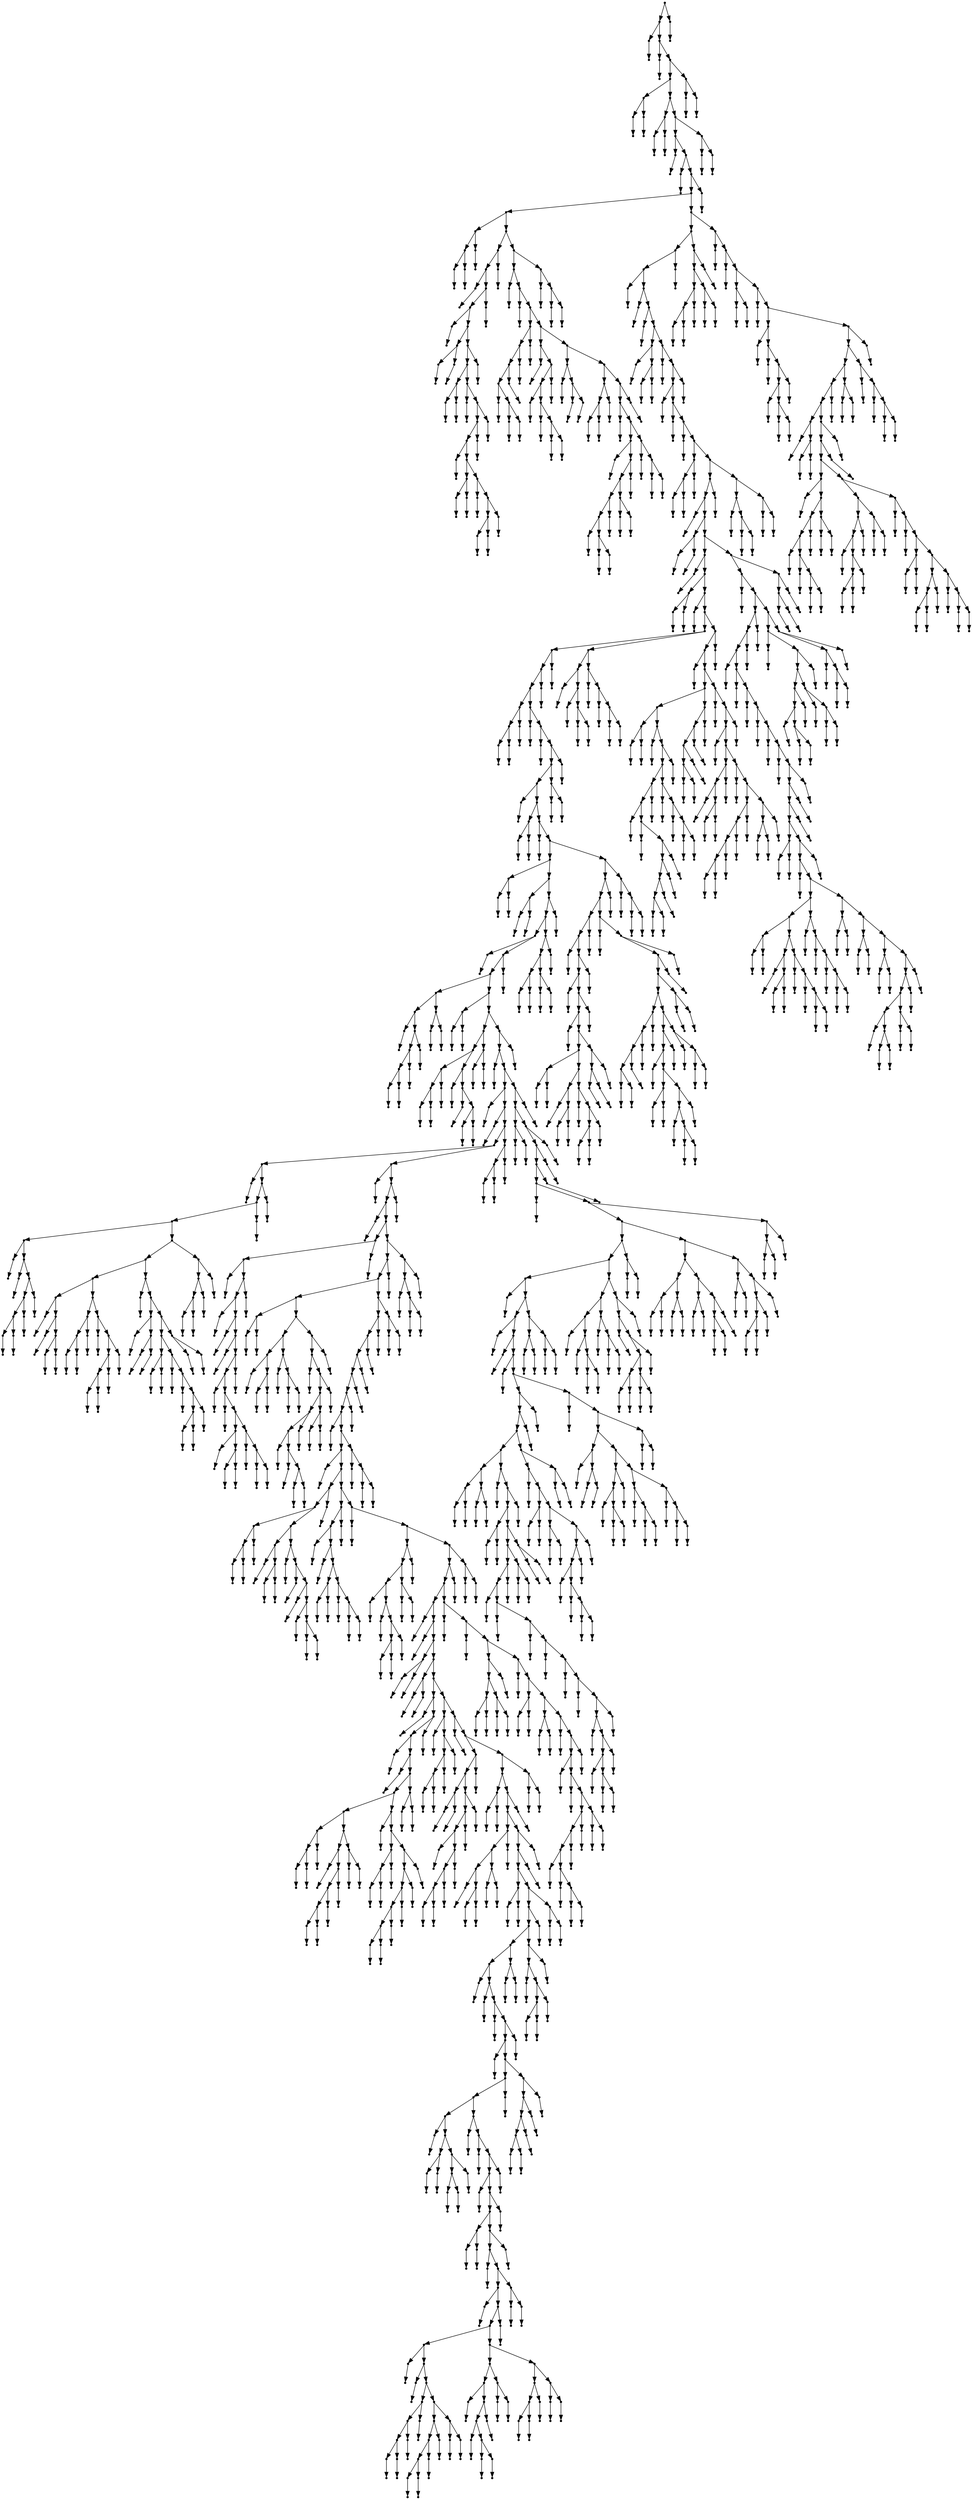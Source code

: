 digraph {
  2203 [shape=point];
  2200 [shape=point];
  1 [shape=point];
  0 [shape=point];
  2199 [shape=point];
  3 [shape=point];
  2 [shape=point];
  2198 [shape=point];
  2192 [shape=point];
  8 [shape=point];
  5 [shape=point];
  4 [shape=point];
  7 [shape=point];
  6 [shape=point];
  2191 [shape=point];
  13 [shape=point];
  10 [shape=point];
  9 [shape=point];
  12 [shape=point];
  11 [shape=point];
  2190 [shape=point];
  2184 [shape=point];
  15 [shape=point];
  14 [shape=point];
  2183 [shape=point];
  17 [shape=point];
  16 [shape=point];
  2182 [shape=point];
  2179 [shape=point];
  190 [shape=point];
  25 [shape=point];
  22 [shape=point];
  19 [shape=point];
  18 [shape=point];
  21 [shape=point];
  20 [shape=point];
  24 [shape=point];
  23 [shape=point];
  189 [shape=point];
  81 [shape=point];
  78 [shape=point];
  27 [shape=point];
  26 [shape=point];
  77 [shape=point];
  74 [shape=point];
  29 [shape=point];
  28 [shape=point];
  73 [shape=point];
  34 [shape=point];
  31 [shape=point];
  30 [shape=point];
  33 [shape=point];
  32 [shape=point];
  72 [shape=point];
  69 [shape=point];
  39 [shape=point];
  36 [shape=point];
  35 [shape=point];
  38 [shape=point];
  37 [shape=point];
  68 [shape=point];
  41 [shape=point];
  40 [shape=point];
  67 [shape=point];
  64 [shape=point];
  61 [shape=point];
  43 [shape=point];
  42 [shape=point];
  60 [shape=point];
  48 [shape=point];
  45 [shape=point];
  44 [shape=point];
  47 [shape=point];
  46 [shape=point];
  59 [shape=point];
  50 [shape=point];
  49 [shape=point];
  58 [shape=point];
  55 [shape=point];
  52 [shape=point];
  51 [shape=point];
  54 [shape=point];
  53 [shape=point];
  57 [shape=point];
  56 [shape=point];
  63 [shape=point];
  62 [shape=point];
  66 [shape=point];
  65 [shape=point];
  71 [shape=point];
  70 [shape=point];
  76 [shape=point];
  75 [shape=point];
  80 [shape=point];
  79 [shape=point];
  188 [shape=point];
  179 [shape=point];
  83 [shape=point];
  82 [shape=point];
  178 [shape=point];
  85 [shape=point];
  84 [shape=point];
  177 [shape=point];
  102 [shape=point];
  99 [shape=point];
  96 [shape=point];
  93 [shape=point];
  87 [shape=point];
  86 [shape=point];
  92 [shape=point];
  89 [shape=point];
  88 [shape=point];
  91 [shape=point];
  90 [shape=point];
  95 [shape=point];
  94 [shape=point];
  98 [shape=point];
  97 [shape=point];
  101 [shape=point];
  100 [shape=point];
  176 [shape=point];
  119 [shape=point];
  104 [shape=point];
  103 [shape=point];
  118 [shape=point];
  115 [shape=point];
  106 [shape=point];
  105 [shape=point];
  114 [shape=point];
  108 [shape=point];
  107 [shape=point];
  113 [shape=point];
  110 [shape=point];
  109 [shape=point];
  112 [shape=point];
  111 [shape=point];
  117 [shape=point];
  116 [shape=point];
  175 [shape=point];
  127 [shape=point];
  121 [shape=point];
  120 [shape=point];
  126 [shape=point];
  123 [shape=point];
  122 [shape=point];
  125 [shape=point];
  124 [shape=point];
  174 [shape=point];
  135 [shape=point];
  132 [shape=point];
  129 [shape=point];
  128 [shape=point];
  131 [shape=point];
  130 [shape=point];
  134 [shape=point];
  133 [shape=point];
  173 [shape=point];
  170 [shape=point];
  137 [shape=point];
  136 [shape=point];
  169 [shape=point];
  160 [shape=point];
  139 [shape=point];
  138 [shape=point];
  159 [shape=point];
  156 [shape=point];
  150 [shape=point];
  147 [shape=point];
  141 [shape=point];
  140 [shape=point];
  146 [shape=point];
  143 [shape=point];
  142 [shape=point];
  145 [shape=point];
  144 [shape=point];
  149 [shape=point];
  148 [shape=point];
  155 [shape=point];
  152 [shape=point];
  151 [shape=point];
  154 [shape=point];
  153 [shape=point];
  158 [shape=point];
  157 [shape=point];
  168 [shape=point];
  162 [shape=point];
  161 [shape=point];
  167 [shape=point];
  164 [shape=point];
  163 [shape=point];
  166 [shape=point];
  165 [shape=point];
  172 [shape=point];
  171 [shape=point];
  187 [shape=point];
  181 [shape=point];
  180 [shape=point];
  186 [shape=point];
  183 [shape=point];
  182 [shape=point];
  185 [shape=point];
  184 [shape=point];
  2178 [shape=point];
  2031 [shape=point];
  2013 [shape=point];
  2010 [shape=point];
  192 [shape=point];
  191 [shape=point];
  2009 [shape=point];
  194 [shape=point];
  193 [shape=point];
  2008 [shape=point];
  196 [shape=point];
  195 [shape=point];
  2007 [shape=point];
  204 [shape=point];
  198 [shape=point];
  197 [shape=point];
  203 [shape=point];
  200 [shape=point];
  199 [shape=point];
  202 [shape=point];
  201 [shape=point];
  2006 [shape=point];
  206 [shape=point];
  205 [shape=point];
  2005 [shape=point];
  2002 [shape=point];
  208 [shape=point];
  207 [shape=point];
  2001 [shape=point];
  210 [shape=point];
  209 [shape=point];
  2000 [shape=point];
  212 [shape=point];
  211 [shape=point];
  1999 [shape=point];
  220 [shape=point];
  217 [shape=point];
  214 [shape=point];
  213 [shape=point];
  216 [shape=point];
  215 [shape=point];
  219 [shape=point];
  218 [shape=point];
  1998 [shape=point];
  1983 [shape=point];
  1980 [shape=point];
  222 [shape=point];
  221 [shape=point];
  1979 [shape=point];
  227 [shape=point];
  224 [shape=point];
  223 [shape=point];
  226 [shape=point];
  225 [shape=point];
  1978 [shape=point];
  1801 [shape=point];
  229 [shape=point];
  228 [shape=point];
  1800 [shape=point];
  234 [shape=point];
  231 [shape=point];
  230 [shape=point];
  233 [shape=point];
  232 [shape=point];
  1799 [shape=point];
  236 [shape=point];
  235 [shape=point];
  1798 [shape=point];
  1681 [shape=point];
  1657 [shape=point];
  1654 [shape=point];
  1651 [shape=point];
  244 [shape=point];
  241 [shape=point];
  238 [shape=point];
  237 [shape=point];
  240 [shape=point];
  239 [shape=point];
  243 [shape=point];
  242 [shape=point];
  1650 [shape=point];
  246 [shape=point];
  245 [shape=point];
  1649 [shape=point];
  248 [shape=point];
  247 [shape=point];
  1648 [shape=point];
  1645 [shape=point];
  1639 [shape=point];
  250 [shape=point];
  249 [shape=point];
  1638 [shape=point];
  255 [shape=point];
  252 [shape=point];
  251 [shape=point];
  254 [shape=point];
  253 [shape=point];
  1637 [shape=point];
  257 [shape=point];
  256 [shape=point];
  1636 [shape=point];
  1507 [shape=point];
  262 [shape=point];
  259 [shape=point];
  258 [shape=point];
  261 [shape=point];
  260 [shape=point];
  1506 [shape=point];
  267 [shape=point];
  264 [shape=point];
  263 [shape=point];
  266 [shape=point];
  265 [shape=point];
  1505 [shape=point];
  1502 [shape=point];
  1487 [shape=point];
  269 [shape=point];
  268 [shape=point];
  1486 [shape=point];
  1483 [shape=point];
  289 [shape=point];
  283 [shape=point];
  271 [shape=point];
  270 [shape=point];
  282 [shape=point];
  279 [shape=point];
  276 [shape=point];
  273 [shape=point];
  272 [shape=point];
  275 [shape=point];
  274 [shape=point];
  278 [shape=point];
  277 [shape=point];
  281 [shape=point];
  280 [shape=point];
  288 [shape=point];
  285 [shape=point];
  284 [shape=point];
  287 [shape=point];
  286 [shape=point];
  1482 [shape=point];
  294 [shape=point];
  291 [shape=point];
  290 [shape=point];
  293 [shape=point];
  292 [shape=point];
  1481 [shape=point];
  320 [shape=point];
  314 [shape=point];
  302 [shape=point];
  299 [shape=point];
  296 [shape=point];
  295 [shape=point];
  298 [shape=point];
  297 [shape=point];
  301 [shape=point];
  300 [shape=point];
  313 [shape=point];
  304 [shape=point];
  303 [shape=point];
  312 [shape=point];
  306 [shape=point];
  305 [shape=point];
  311 [shape=point];
  308 [shape=point];
  307 [shape=point];
  310 [shape=point];
  309 [shape=point];
  319 [shape=point];
  316 [shape=point];
  315 [shape=point];
  318 [shape=point];
  317 [shape=point];
  1480 [shape=point];
  1477 [shape=point];
  322 [shape=point];
  321 [shape=point];
  1476 [shape=point];
  1161 [shape=point];
  324 [shape=point];
  323 [shape=point];
  1160 [shape=point];
  326 [shape=point];
  325 [shape=point];
  1159 [shape=point];
  1150 [shape=point];
  439 [shape=point];
  328 [shape=point];
  327 [shape=point];
  438 [shape=point];
  435 [shape=point];
  432 [shape=point];
  345 [shape=point];
  330 [shape=point];
  329 [shape=point];
  344 [shape=point];
  332 [shape=point];
  331 [shape=point];
  343 [shape=point];
  340 [shape=point];
  337 [shape=point];
  334 [shape=point];
  333 [shape=point];
  336 [shape=point];
  335 [shape=point];
  339 [shape=point];
  338 [shape=point];
  342 [shape=point];
  341 [shape=point];
  431 [shape=point];
  419 [shape=point];
  380 [shape=point];
  356 [shape=point];
  347 [shape=point];
  346 [shape=point];
  355 [shape=point];
  349 [shape=point];
  348 [shape=point];
  354 [shape=point];
  351 [shape=point];
  350 [shape=point];
  353 [shape=point];
  352 [shape=point];
  379 [shape=point];
  364 [shape=point];
  361 [shape=point];
  358 [shape=point];
  357 [shape=point];
  360 [shape=point];
  359 [shape=point];
  363 [shape=point];
  362 [shape=point];
  378 [shape=point];
  366 [shape=point];
  365 [shape=point];
  377 [shape=point];
  374 [shape=point];
  371 [shape=point];
  368 [shape=point];
  367 [shape=point];
  370 [shape=point];
  369 [shape=point];
  373 [shape=point];
  372 [shape=point];
  376 [shape=point];
  375 [shape=point];
  418 [shape=point];
  382 [shape=point];
  381 [shape=point];
  417 [shape=point];
  390 [shape=point];
  384 [shape=point];
  383 [shape=point];
  389 [shape=point];
  386 [shape=point];
  385 [shape=point];
  388 [shape=point];
  387 [shape=point];
  416 [shape=point];
  410 [shape=point];
  395 [shape=point];
  392 [shape=point];
  391 [shape=point];
  394 [shape=point];
  393 [shape=point];
  409 [shape=point];
  397 [shape=point];
  396 [shape=point];
  408 [shape=point];
  399 [shape=point];
  398 [shape=point];
  407 [shape=point];
  404 [shape=point];
  401 [shape=point];
  400 [shape=point];
  403 [shape=point];
  402 [shape=point];
  406 [shape=point];
  405 [shape=point];
  415 [shape=point];
  412 [shape=point];
  411 [shape=point];
  414 [shape=point];
  413 [shape=point];
  430 [shape=point];
  427 [shape=point];
  424 [shape=point];
  421 [shape=point];
  420 [shape=point];
  423 [shape=point];
  422 [shape=point];
  426 [shape=point];
  425 [shape=point];
  429 [shape=point];
  428 [shape=point];
  434 [shape=point];
  433 [shape=point];
  437 [shape=point];
  436 [shape=point];
  1149 [shape=point];
  441 [shape=point];
  440 [shape=point];
  1148 [shape=point];
  1145 [shape=point];
  443 [shape=point];
  442 [shape=point];
  1144 [shape=point];
  487 [shape=point];
  484 [shape=point];
  445 [shape=point];
  444 [shape=point];
  483 [shape=point];
  480 [shape=point];
  447 [shape=point];
  446 [shape=point];
  479 [shape=point];
  449 [shape=point];
  448 [shape=point];
  478 [shape=point];
  451 [shape=point];
  450 [shape=point];
  477 [shape=point];
  474 [shape=point];
  453 [shape=point];
  452 [shape=point];
  473 [shape=point];
  455 [shape=point];
  454 [shape=point];
  472 [shape=point];
  463 [shape=point];
  457 [shape=point];
  456 [shape=point];
  462 [shape=point];
  459 [shape=point];
  458 [shape=point];
  461 [shape=point];
  460 [shape=point];
  471 [shape=point];
  465 [shape=point];
  464 [shape=point];
  470 [shape=point];
  467 [shape=point];
  466 [shape=point];
  469 [shape=point];
  468 [shape=point];
  476 [shape=point];
  475 [shape=point];
  482 [shape=point];
  481 [shape=point];
  486 [shape=point];
  485 [shape=point];
  1143 [shape=point];
  1131 [shape=point];
  1128 [shape=point];
  540 [shape=point];
  492 [shape=point];
  489 [shape=point];
  488 [shape=point];
  491 [shape=point];
  490 [shape=point];
  539 [shape=point];
  509 [shape=point];
  500 [shape=point];
  494 [shape=point];
  493 [shape=point];
  499 [shape=point];
  496 [shape=point];
  495 [shape=point];
  498 [shape=point];
  497 [shape=point];
  508 [shape=point];
  502 [shape=point];
  501 [shape=point];
  507 [shape=point];
  504 [shape=point];
  503 [shape=point];
  506 [shape=point];
  505 [shape=point];
  538 [shape=point];
  535 [shape=point];
  511 [shape=point];
  510 [shape=point];
  534 [shape=point];
  531 [shape=point];
  525 [shape=point];
  522 [shape=point];
  513 [shape=point];
  512 [shape=point];
  521 [shape=point];
  515 [shape=point];
  514 [shape=point];
  520 [shape=point];
  517 [shape=point];
  516 [shape=point];
  519 [shape=point];
  518 [shape=point];
  524 [shape=point];
  523 [shape=point];
  530 [shape=point];
  527 [shape=point];
  526 [shape=point];
  529 [shape=point];
  528 [shape=point];
  533 [shape=point];
  532 [shape=point];
  537 [shape=point];
  536 [shape=point];
  1127 [shape=point];
  1121 [shape=point];
  1118 [shape=point];
  1115 [shape=point];
  1112 [shape=point];
  1109 [shape=point];
  1106 [shape=point];
  542 [shape=point];
  541 [shape=point];
  1105 [shape=point];
  1096 [shape=point];
  544 [shape=point];
  543 [shape=point];
  1095 [shape=point];
  582 [shape=point];
  579 [shape=point];
  552 [shape=point];
  549 [shape=point];
  546 [shape=point];
  545 [shape=point];
  548 [shape=point];
  547 [shape=point];
  551 [shape=point];
  550 [shape=point];
  578 [shape=point];
  560 [shape=point];
  554 [shape=point];
  553 [shape=point];
  559 [shape=point];
  556 [shape=point];
  555 [shape=point];
  558 [shape=point];
  557 [shape=point];
  577 [shape=point];
  562 [shape=point];
  561 [shape=point];
  576 [shape=point];
  564 [shape=point];
  563 [shape=point];
  575 [shape=point];
  566 [shape=point];
  565 [shape=point];
  574 [shape=point];
  568 [shape=point];
  567 [shape=point];
  573 [shape=point];
  570 [shape=point];
  569 [shape=point];
  572 [shape=point];
  571 [shape=point];
  581 [shape=point];
  580 [shape=point];
  1094 [shape=point];
  605 [shape=point];
  602 [shape=point];
  584 [shape=point];
  583 [shape=point];
  601 [shape=point];
  586 [shape=point];
  585 [shape=point];
  600 [shape=point];
  591 [shape=point];
  588 [shape=point];
  587 [shape=point];
  590 [shape=point];
  589 [shape=point];
  599 [shape=point];
  593 [shape=point];
  592 [shape=point];
  598 [shape=point];
  595 [shape=point];
  594 [shape=point];
  597 [shape=point];
  596 [shape=point];
  604 [shape=point];
  603 [shape=point];
  1093 [shape=point];
  607 [shape=point];
  606 [shape=point];
  1092 [shape=point];
  630 [shape=point];
  627 [shape=point];
  621 [shape=point];
  609 [shape=point];
  608 [shape=point];
  620 [shape=point];
  611 [shape=point];
  610 [shape=point];
  619 [shape=point];
  616 [shape=point];
  613 [shape=point];
  612 [shape=point];
  615 [shape=point];
  614 [shape=point];
  618 [shape=point];
  617 [shape=point];
  626 [shape=point];
  623 [shape=point];
  622 [shape=point];
  625 [shape=point];
  624 [shape=point];
  629 [shape=point];
  628 [shape=point];
  1091 [shape=point];
  1085 [shape=point];
  1082 [shape=point];
  1010 [shape=point];
  632 [shape=point];
  631 [shape=point];
  1009 [shape=point];
  634 [shape=point];
  633 [shape=point];
  1008 [shape=point];
  639 [shape=point];
  636 [shape=point];
  635 [shape=point];
  638 [shape=point];
  637 [shape=point];
  1007 [shape=point];
  644 [shape=point];
  641 [shape=point];
  640 [shape=point];
  643 [shape=point];
  642 [shape=point];
  1006 [shape=point];
  721 [shape=point];
  646 [shape=point];
  645 [shape=point];
  720 [shape=point];
  717 [shape=point];
  648 [shape=point];
  647 [shape=point];
  716 [shape=point];
  650 [shape=point];
  649 [shape=point];
  715 [shape=point];
  709 [shape=point];
  679 [shape=point];
  658 [shape=point];
  655 [shape=point];
  652 [shape=point];
  651 [shape=point];
  654 [shape=point];
  653 [shape=point];
  657 [shape=point];
  656 [shape=point];
  678 [shape=point];
  672 [shape=point];
  660 [shape=point];
  659 [shape=point];
  671 [shape=point];
  668 [shape=point];
  665 [shape=point];
  662 [shape=point];
  661 [shape=point];
  664 [shape=point];
  663 [shape=point];
  667 [shape=point];
  666 [shape=point];
  670 [shape=point];
  669 [shape=point];
  677 [shape=point];
  674 [shape=point];
  673 [shape=point];
  676 [shape=point];
  675 [shape=point];
  708 [shape=point];
  681 [shape=point];
  680 [shape=point];
  707 [shape=point];
  689 [shape=point];
  686 [shape=point];
  683 [shape=point];
  682 [shape=point];
  685 [shape=point];
  684 [shape=point];
  688 [shape=point];
  687 [shape=point];
  706 [shape=point];
  703 [shape=point];
  700 [shape=point];
  697 [shape=point];
  694 [shape=point];
  691 [shape=point];
  690 [shape=point];
  693 [shape=point];
  692 [shape=point];
  696 [shape=point];
  695 [shape=point];
  699 [shape=point];
  698 [shape=point];
  702 [shape=point];
  701 [shape=point];
  705 [shape=point];
  704 [shape=point];
  714 [shape=point];
  711 [shape=point];
  710 [shape=point];
  713 [shape=point];
  712 [shape=point];
  719 [shape=point];
  718 [shape=point];
  1005 [shape=point];
  735 [shape=point];
  723 [shape=point];
  722 [shape=point];
  734 [shape=point];
  731 [shape=point];
  728 [shape=point];
  725 [shape=point];
  724 [shape=point];
  727 [shape=point];
  726 [shape=point];
  730 [shape=point];
  729 [shape=point];
  733 [shape=point];
  732 [shape=point];
  1004 [shape=point];
  737 [shape=point];
  736 [shape=point];
  1003 [shape=point];
  766 [shape=point];
  763 [shape=point];
  742 [shape=point];
  739 [shape=point];
  738 [shape=point];
  741 [shape=point];
  740 [shape=point];
  762 [shape=point];
  759 [shape=point];
  756 [shape=point];
  744 [shape=point];
  743 [shape=point];
  755 [shape=point];
  752 [shape=point];
  749 [shape=point];
  746 [shape=point];
  745 [shape=point];
  748 [shape=point];
  747 [shape=point];
  751 [shape=point];
  750 [shape=point];
  754 [shape=point];
  753 [shape=point];
  758 [shape=point];
  757 [shape=point];
  761 [shape=point];
  760 [shape=point];
  765 [shape=point];
  764 [shape=point];
  1002 [shape=point];
  996 [shape=point];
  771 [shape=point];
  768 [shape=point];
  767 [shape=point];
  770 [shape=point];
  769 [shape=point];
  995 [shape=point];
  992 [shape=point];
  788 [shape=point];
  785 [shape=point];
  779 [shape=point];
  773 [shape=point];
  772 [shape=point];
  778 [shape=point];
  775 [shape=point];
  774 [shape=point];
  777 [shape=point];
  776 [shape=point];
  784 [shape=point];
  781 [shape=point];
  780 [shape=point];
  783 [shape=point];
  782 [shape=point];
  787 [shape=point];
  786 [shape=point];
  991 [shape=point];
  988 [shape=point];
  985 [shape=point];
  793 [shape=point];
  790 [shape=point];
  789 [shape=point];
  792 [shape=point];
  791 [shape=point];
  984 [shape=point];
  978 [shape=point];
  975 [shape=point];
  960 [shape=point];
  954 [shape=point];
  795 [shape=point];
  794 [shape=point];
  953 [shape=point];
  797 [shape=point];
  796 [shape=point];
  952 [shape=point];
  799 [shape=point];
  798 [shape=point];
  951 [shape=point];
  948 [shape=point];
  801 [shape=point];
  800 [shape=point];
  947 [shape=point];
  932 [shape=point];
  929 [shape=point];
  818 [shape=point];
  803 [shape=point];
  802 [shape=point];
  817 [shape=point];
  808 [shape=point];
  805 [shape=point];
  804 [shape=point];
  807 [shape=point];
  806 [shape=point];
  816 [shape=point];
  813 [shape=point];
  810 [shape=point];
  809 [shape=point];
  812 [shape=point];
  811 [shape=point];
  815 [shape=point];
  814 [shape=point];
  928 [shape=point];
  820 [shape=point];
  819 [shape=point];
  927 [shape=point];
  822 [shape=point];
  821 [shape=point];
  926 [shape=point];
  923 [shape=point];
  824 [shape=point];
  823 [shape=point];
  922 [shape=point];
  919 [shape=point];
  829 [shape=point];
  826 [shape=point];
  825 [shape=point];
  828 [shape=point];
  827 [shape=point];
  918 [shape=point];
  915 [shape=point];
  831 [shape=point];
  830 [shape=point];
  914 [shape=point];
  908 [shape=point];
  833 [shape=point];
  832 [shape=point];
  907 [shape=point];
  904 [shape=point];
  868 [shape=point];
  835 [shape=point];
  834 [shape=point];
  867 [shape=point];
  837 [shape=point];
  836 [shape=point];
  866 [shape=point];
  848 [shape=point];
  845 [shape=point];
  842 [shape=point];
  839 [shape=point];
  838 [shape=point];
  841 [shape=point];
  840 [shape=point];
  844 [shape=point];
  843 [shape=point];
  847 [shape=point];
  846 [shape=point];
  865 [shape=point];
  859 [shape=point];
  856 [shape=point];
  853 [shape=point];
  850 [shape=point];
  849 [shape=point];
  852 [shape=point];
  851 [shape=point];
  855 [shape=point];
  854 [shape=point];
  858 [shape=point];
  857 [shape=point];
  864 [shape=point];
  861 [shape=point];
  860 [shape=point];
  863 [shape=point];
  862 [shape=point];
  903 [shape=point];
  888 [shape=point];
  882 [shape=point];
  870 [shape=point];
  869 [shape=point];
  881 [shape=point];
  878 [shape=point];
  872 [shape=point];
  871 [shape=point];
  877 [shape=point];
  874 [shape=point];
  873 [shape=point];
  876 [shape=point];
  875 [shape=point];
  880 [shape=point];
  879 [shape=point];
  887 [shape=point];
  884 [shape=point];
  883 [shape=point];
  886 [shape=point];
  885 [shape=point];
  902 [shape=point];
  896 [shape=point];
  893 [shape=point];
  890 [shape=point];
  889 [shape=point];
  892 [shape=point];
  891 [shape=point];
  895 [shape=point];
  894 [shape=point];
  901 [shape=point];
  898 [shape=point];
  897 [shape=point];
  900 [shape=point];
  899 [shape=point];
  906 [shape=point];
  905 [shape=point];
  913 [shape=point];
  910 [shape=point];
  909 [shape=point];
  912 [shape=point];
  911 [shape=point];
  917 [shape=point];
  916 [shape=point];
  921 [shape=point];
  920 [shape=point];
  925 [shape=point];
  924 [shape=point];
  931 [shape=point];
  930 [shape=point];
  946 [shape=point];
  943 [shape=point];
  940 [shape=point];
  937 [shape=point];
  934 [shape=point];
  933 [shape=point];
  936 [shape=point];
  935 [shape=point];
  939 [shape=point];
  938 [shape=point];
  942 [shape=point];
  941 [shape=point];
  945 [shape=point];
  944 [shape=point];
  950 [shape=point];
  949 [shape=point];
  959 [shape=point];
  956 [shape=point];
  955 [shape=point];
  958 [shape=point];
  957 [shape=point];
  974 [shape=point];
  971 [shape=point];
  962 [shape=point];
  961 [shape=point];
  970 [shape=point];
  967 [shape=point];
  964 [shape=point];
  963 [shape=point];
  966 [shape=point];
  965 [shape=point];
  969 [shape=point];
  968 [shape=point];
  973 [shape=point];
  972 [shape=point];
  977 [shape=point];
  976 [shape=point];
  983 [shape=point];
  980 [shape=point];
  979 [shape=point];
  982 [shape=point];
  981 [shape=point];
  987 [shape=point];
  986 [shape=point];
  990 [shape=point];
  989 [shape=point];
  994 [shape=point];
  993 [shape=point];
  1001 [shape=point];
  998 [shape=point];
  997 [shape=point];
  1000 [shape=point];
  999 [shape=point];
  1081 [shape=point];
  1012 [shape=point];
  1011 [shape=point];
  1080 [shape=point];
  1014 [shape=point];
  1013 [shape=point];
  1079 [shape=point];
  1028 [shape=point];
  1025 [shape=point];
  1019 [shape=point];
  1016 [shape=point];
  1015 [shape=point];
  1018 [shape=point];
  1017 [shape=point];
  1024 [shape=point];
  1021 [shape=point];
  1020 [shape=point];
  1023 [shape=point];
  1022 [shape=point];
  1027 [shape=point];
  1026 [shape=point];
  1078 [shape=point];
  1030 [shape=point];
  1029 [shape=point];
  1077 [shape=point];
  1035 [shape=point];
  1032 [shape=point];
  1031 [shape=point];
  1034 [shape=point];
  1033 [shape=point];
  1076 [shape=point];
  1040 [shape=point];
  1037 [shape=point];
  1036 [shape=point];
  1039 [shape=point];
  1038 [shape=point];
  1075 [shape=point];
  1042 [shape=point];
  1041 [shape=point];
  1074 [shape=point];
  1071 [shape=point];
  1044 [shape=point];
  1043 [shape=point];
  1070 [shape=point];
  1046 [shape=point];
  1045 [shape=point];
  1069 [shape=point];
  1063 [shape=point];
  1060 [shape=point];
  1057 [shape=point];
  1048 [shape=point];
  1047 [shape=point];
  1056 [shape=point];
  1050 [shape=point];
  1049 [shape=point];
  1055 [shape=point];
  1052 [shape=point];
  1051 [shape=point];
  1054 [shape=point];
  1053 [shape=point];
  1059 [shape=point];
  1058 [shape=point];
  1062 [shape=point];
  1061 [shape=point];
  1068 [shape=point];
  1065 [shape=point];
  1064 [shape=point];
  1067 [shape=point];
  1066 [shape=point];
  1073 [shape=point];
  1072 [shape=point];
  1084 [shape=point];
  1083 [shape=point];
  1090 [shape=point];
  1087 [shape=point];
  1086 [shape=point];
  1089 [shape=point];
  1088 [shape=point];
  1104 [shape=point];
  1098 [shape=point];
  1097 [shape=point];
  1103 [shape=point];
  1100 [shape=point];
  1099 [shape=point];
  1102 [shape=point];
  1101 [shape=point];
  1108 [shape=point];
  1107 [shape=point];
  1111 [shape=point];
  1110 [shape=point];
  1114 [shape=point];
  1113 [shape=point];
  1117 [shape=point];
  1116 [shape=point];
  1120 [shape=point];
  1119 [shape=point];
  1126 [shape=point];
  1123 [shape=point];
  1122 [shape=point];
  1125 [shape=point];
  1124 [shape=point];
  1130 [shape=point];
  1129 [shape=point];
  1142 [shape=point];
  1139 [shape=point];
  1133 [shape=point];
  1132 [shape=point];
  1138 [shape=point];
  1135 [shape=point];
  1134 [shape=point];
  1137 [shape=point];
  1136 [shape=point];
  1141 [shape=point];
  1140 [shape=point];
  1147 [shape=point];
  1146 [shape=point];
  1158 [shape=point];
  1155 [shape=point];
  1152 [shape=point];
  1151 [shape=point];
  1154 [shape=point];
  1153 [shape=point];
  1157 [shape=point];
  1156 [shape=point];
  1475 [shape=point];
  1472 [shape=point];
  1166 [shape=point];
  1163 [shape=point];
  1162 [shape=point];
  1165 [shape=point];
  1164 [shape=point];
  1471 [shape=point];
  1468 [shape=point];
  1465 [shape=point];
  1462 [shape=point];
  1168 [shape=point];
  1167 [shape=point];
  1461 [shape=point];
  1452 [shape=point];
  1407 [shape=point];
  1401 [shape=point];
  1359 [shape=point];
  1170 [shape=point];
  1169 [shape=point];
  1358 [shape=point];
  1346 [shape=point];
  1172 [shape=point];
  1171 [shape=point];
  1345 [shape=point];
  1174 [shape=point];
  1173 [shape=point];
  1344 [shape=point];
  1176 [shape=point];
  1175 [shape=point];
  1343 [shape=point];
  1295 [shape=point];
  1292 [shape=point];
  1289 [shape=point];
  1250 [shape=point];
  1187 [shape=point];
  1181 [shape=point];
  1178 [shape=point];
  1177 [shape=point];
  1180 [shape=point];
  1179 [shape=point];
  1186 [shape=point];
  1183 [shape=point];
  1182 [shape=point];
  1185 [shape=point];
  1184 [shape=point];
  1249 [shape=point];
  1189 [shape=point];
  1188 [shape=point];
  1248 [shape=point];
  1245 [shape=point];
  1194 [shape=point];
  1191 [shape=point];
  1190 [shape=point];
  1193 [shape=point];
  1192 [shape=point];
  1244 [shape=point];
  1238 [shape=point];
  1232 [shape=point];
  1229 [shape=point];
  1196 [shape=point];
  1195 [shape=point];
  1228 [shape=point];
  1198 [shape=point];
  1197 [shape=point];
  1227 [shape=point];
  1200 [shape=point];
  1199 [shape=point];
  1226 [shape=point];
  1202 [shape=point];
  1201 [shape=point];
  1225 [shape=point];
  1204 [shape=point];
  1203 [shape=point];
  1224 [shape=point];
  1206 [shape=point];
  1205 [shape=point];
  1223 [shape=point];
  1220 [shape=point];
  1208 [shape=point];
  1207 [shape=point];
  1219 [shape=point];
  1216 [shape=point];
  1210 [shape=point];
  1209 [shape=point];
  1215 [shape=point];
  1212 [shape=point];
  1211 [shape=point];
  1214 [shape=point];
  1213 [shape=point];
  1218 [shape=point];
  1217 [shape=point];
  1222 [shape=point];
  1221 [shape=point];
  1231 [shape=point];
  1230 [shape=point];
  1237 [shape=point];
  1234 [shape=point];
  1233 [shape=point];
  1236 [shape=point];
  1235 [shape=point];
  1243 [shape=point];
  1240 [shape=point];
  1239 [shape=point];
  1242 [shape=point];
  1241 [shape=point];
  1247 [shape=point];
  1246 [shape=point];
  1288 [shape=point];
  1282 [shape=point];
  1252 [shape=point];
  1251 [shape=point];
  1281 [shape=point];
  1257 [shape=point];
  1254 [shape=point];
  1253 [shape=point];
  1256 [shape=point];
  1255 [shape=point];
  1280 [shape=point];
  1262 [shape=point];
  1259 [shape=point];
  1258 [shape=point];
  1261 [shape=point];
  1260 [shape=point];
  1279 [shape=point];
  1276 [shape=point];
  1273 [shape=point];
  1264 [shape=point];
  1263 [shape=point];
  1272 [shape=point];
  1266 [shape=point];
  1265 [shape=point];
  1271 [shape=point];
  1268 [shape=point];
  1267 [shape=point];
  1270 [shape=point];
  1269 [shape=point];
  1275 [shape=point];
  1274 [shape=point];
  1278 [shape=point];
  1277 [shape=point];
  1287 [shape=point];
  1284 [shape=point];
  1283 [shape=point];
  1286 [shape=point];
  1285 [shape=point];
  1291 [shape=point];
  1290 [shape=point];
  1294 [shape=point];
  1293 [shape=point];
  1342 [shape=point];
  1297 [shape=point];
  1296 [shape=point];
  1341 [shape=point];
  1335 [shape=point];
  1305 [shape=point];
  1299 [shape=point];
  1298 [shape=point];
  1304 [shape=point];
  1301 [shape=point];
  1300 [shape=point];
  1303 [shape=point];
  1302 [shape=point];
  1334 [shape=point];
  1316 [shape=point];
  1313 [shape=point];
  1307 [shape=point];
  1306 [shape=point];
  1312 [shape=point];
  1309 [shape=point];
  1308 [shape=point];
  1311 [shape=point];
  1310 [shape=point];
  1315 [shape=point];
  1314 [shape=point];
  1333 [shape=point];
  1324 [shape=point];
  1318 [shape=point];
  1317 [shape=point];
  1323 [shape=point];
  1320 [shape=point];
  1319 [shape=point];
  1322 [shape=point];
  1321 [shape=point];
  1332 [shape=point];
  1326 [shape=point];
  1325 [shape=point];
  1331 [shape=point];
  1328 [shape=point];
  1327 [shape=point];
  1330 [shape=point];
  1329 [shape=point];
  1340 [shape=point];
  1337 [shape=point];
  1336 [shape=point];
  1339 [shape=point];
  1338 [shape=point];
  1357 [shape=point];
  1351 [shape=point];
  1348 [shape=point];
  1347 [shape=point];
  1350 [shape=point];
  1349 [shape=point];
  1356 [shape=point];
  1353 [shape=point];
  1352 [shape=point];
  1355 [shape=point];
  1354 [shape=point];
  1400 [shape=point];
  1379 [shape=point];
  1370 [shape=point];
  1361 [shape=point];
  1360 [shape=point];
  1369 [shape=point];
  1363 [shape=point];
  1362 [shape=point];
  1368 [shape=point];
  1365 [shape=point];
  1364 [shape=point];
  1367 [shape=point];
  1366 [shape=point];
  1378 [shape=point];
  1372 [shape=point];
  1371 [shape=point];
  1377 [shape=point];
  1374 [shape=point];
  1373 [shape=point];
  1376 [shape=point];
  1375 [shape=point];
  1399 [shape=point];
  1396 [shape=point];
  1381 [shape=point];
  1380 [shape=point];
  1395 [shape=point];
  1392 [shape=point];
  1386 [shape=point];
  1383 [shape=point];
  1382 [shape=point];
  1385 [shape=point];
  1384 [shape=point];
  1391 [shape=point];
  1388 [shape=point];
  1387 [shape=point];
  1390 [shape=point];
  1389 [shape=point];
  1394 [shape=point];
  1393 [shape=point];
  1398 [shape=point];
  1397 [shape=point];
  1406 [shape=point];
  1403 [shape=point];
  1402 [shape=point];
  1405 [shape=point];
  1404 [shape=point];
  1451 [shape=point];
  1433 [shape=point];
  1418 [shape=point];
  1412 [shape=point];
  1409 [shape=point];
  1408 [shape=point];
  1411 [shape=point];
  1410 [shape=point];
  1417 [shape=point];
  1414 [shape=point];
  1413 [shape=point];
  1416 [shape=point];
  1415 [shape=point];
  1432 [shape=point];
  1423 [shape=point];
  1420 [shape=point];
  1419 [shape=point];
  1422 [shape=point];
  1421 [shape=point];
  1431 [shape=point];
  1428 [shape=point];
  1425 [shape=point];
  1424 [shape=point];
  1427 [shape=point];
  1426 [shape=point];
  1430 [shape=point];
  1429 [shape=point];
  1450 [shape=point];
  1438 [shape=point];
  1435 [shape=point];
  1434 [shape=point];
  1437 [shape=point];
  1436 [shape=point];
  1449 [shape=point];
  1446 [shape=point];
  1443 [shape=point];
  1440 [shape=point];
  1439 [shape=point];
  1442 [shape=point];
  1441 [shape=point];
  1445 [shape=point];
  1444 [shape=point];
  1448 [shape=point];
  1447 [shape=point];
  1460 [shape=point];
  1457 [shape=point];
  1454 [shape=point];
  1453 [shape=point];
  1456 [shape=point];
  1455 [shape=point];
  1459 [shape=point];
  1458 [shape=point];
  1464 [shape=point];
  1463 [shape=point];
  1467 [shape=point];
  1466 [shape=point];
  1470 [shape=point];
  1469 [shape=point];
  1474 [shape=point];
  1473 [shape=point];
  1479 [shape=point];
  1478 [shape=point];
  1485 [shape=point];
  1484 [shape=point];
  1501 [shape=point];
  1498 [shape=point];
  1492 [shape=point];
  1489 [shape=point];
  1488 [shape=point];
  1491 [shape=point];
  1490 [shape=point];
  1497 [shape=point];
  1494 [shape=point];
  1493 [shape=point];
  1496 [shape=point];
  1495 [shape=point];
  1500 [shape=point];
  1499 [shape=point];
  1504 [shape=point];
  1503 [shape=point];
  1635 [shape=point];
  1626 [shape=point];
  1623 [shape=point];
  1560 [shape=point];
  1557 [shape=point];
  1509 [shape=point];
  1508 [shape=point];
  1556 [shape=point];
  1553 [shape=point];
  1511 [shape=point];
  1510 [shape=point];
  1552 [shape=point];
  1549 [shape=point];
  1513 [shape=point];
  1512 [shape=point];
  1548 [shape=point];
  1539 [shape=point];
  1518 [shape=point];
  1515 [shape=point];
  1514 [shape=point];
  1517 [shape=point];
  1516 [shape=point];
  1538 [shape=point];
  1526 [shape=point];
  1520 [shape=point];
  1519 [shape=point];
  1525 [shape=point];
  1522 [shape=point];
  1521 [shape=point];
  1524 [shape=point];
  1523 [shape=point];
  1537 [shape=point];
  1528 [shape=point];
  1527 [shape=point];
  1536 [shape=point];
  1533 [shape=point];
  1530 [shape=point];
  1529 [shape=point];
  1532 [shape=point];
  1531 [shape=point];
  1535 [shape=point];
  1534 [shape=point];
  1547 [shape=point];
  1544 [shape=point];
  1541 [shape=point];
  1540 [shape=point];
  1543 [shape=point];
  1542 [shape=point];
  1546 [shape=point];
  1545 [shape=point];
  1551 [shape=point];
  1550 [shape=point];
  1555 [shape=point];
  1554 [shape=point];
  1559 [shape=point];
  1558 [shape=point];
  1622 [shape=point];
  1562 [shape=point];
  1561 [shape=point];
  1621 [shape=point];
  1618 [shape=point];
  1615 [shape=point];
  1609 [shape=point];
  1576 [shape=point];
  1573 [shape=point];
  1570 [shape=point];
  1567 [shape=point];
  1564 [shape=point];
  1563 [shape=point];
  1566 [shape=point];
  1565 [shape=point];
  1569 [shape=point];
  1568 [shape=point];
  1572 [shape=point];
  1571 [shape=point];
  1575 [shape=point];
  1574 [shape=point];
  1608 [shape=point];
  1599 [shape=point];
  1596 [shape=point];
  1578 [shape=point];
  1577 [shape=point];
  1595 [shape=point];
  1583 [shape=point];
  1580 [shape=point];
  1579 [shape=point];
  1582 [shape=point];
  1581 [shape=point];
  1594 [shape=point];
  1591 [shape=point];
  1585 [shape=point];
  1584 [shape=point];
  1590 [shape=point];
  1587 [shape=point];
  1586 [shape=point];
  1589 [shape=point];
  1588 [shape=point];
  1593 [shape=point];
  1592 [shape=point];
  1598 [shape=point];
  1597 [shape=point];
  1607 [shape=point];
  1601 [shape=point];
  1600 [shape=point];
  1606 [shape=point];
  1603 [shape=point];
  1602 [shape=point];
  1605 [shape=point];
  1604 [shape=point];
  1614 [shape=point];
  1611 [shape=point];
  1610 [shape=point];
  1613 [shape=point];
  1612 [shape=point];
  1617 [shape=point];
  1616 [shape=point];
  1620 [shape=point];
  1619 [shape=point];
  1625 [shape=point];
  1624 [shape=point];
  1634 [shape=point];
  1628 [shape=point];
  1627 [shape=point];
  1633 [shape=point];
  1630 [shape=point];
  1629 [shape=point];
  1632 [shape=point];
  1631 [shape=point];
  1644 [shape=point];
  1641 [shape=point];
  1640 [shape=point];
  1643 [shape=point];
  1642 [shape=point];
  1647 [shape=point];
  1646 [shape=point];
  1653 [shape=point];
  1652 [shape=point];
  1656 [shape=point];
  1655 [shape=point];
  1680 [shape=point];
  1668 [shape=point];
  1659 [shape=point];
  1658 [shape=point];
  1667 [shape=point];
  1661 [shape=point];
  1660 [shape=point];
  1666 [shape=point];
  1663 [shape=point];
  1662 [shape=point];
  1665 [shape=point];
  1664 [shape=point];
  1679 [shape=point];
  1670 [shape=point];
  1669 [shape=point];
  1678 [shape=point];
  1672 [shape=point];
  1671 [shape=point];
  1677 [shape=point];
  1674 [shape=point];
  1673 [shape=point];
  1676 [shape=point];
  1675 [shape=point];
  1797 [shape=point];
  1794 [shape=point];
  1683 [shape=point];
  1682 [shape=point];
  1793 [shape=point];
  1745 [shape=point];
  1730 [shape=point];
  1688 [shape=point];
  1685 [shape=point];
  1684 [shape=point];
  1687 [shape=point];
  1686 [shape=point];
  1729 [shape=point];
  1690 [shape=point];
  1689 [shape=point];
  1728 [shape=point];
  1725 [shape=point];
  1713 [shape=point];
  1710 [shape=point];
  1692 [shape=point];
  1691 [shape=point];
  1709 [shape=point];
  1694 [shape=point];
  1693 [shape=point];
  1708 [shape=point];
  1705 [shape=point];
  1702 [shape=point];
  1699 [shape=point];
  1696 [shape=point];
  1695 [shape=point];
  1698 [shape=point];
  1697 [shape=point];
  1701 [shape=point];
  1700 [shape=point];
  1704 [shape=point];
  1703 [shape=point];
  1707 [shape=point];
  1706 [shape=point];
  1712 [shape=point];
  1711 [shape=point];
  1724 [shape=point];
  1715 [shape=point];
  1714 [shape=point];
  1723 [shape=point];
  1717 [shape=point];
  1716 [shape=point];
  1722 [shape=point];
  1719 [shape=point];
  1718 [shape=point];
  1721 [shape=point];
  1720 [shape=point];
  1727 [shape=point];
  1726 [shape=point];
  1744 [shape=point];
  1741 [shape=point];
  1738 [shape=point];
  1735 [shape=point];
  1732 [shape=point];
  1731 [shape=point];
  1734 [shape=point];
  1733 [shape=point];
  1737 [shape=point];
  1736 [shape=point];
  1740 [shape=point];
  1739 [shape=point];
  1743 [shape=point];
  1742 [shape=point];
  1792 [shape=point];
  1747 [shape=point];
  1746 [shape=point];
  1791 [shape=point];
  1788 [shape=point];
  1749 [shape=point];
  1748 [shape=point];
  1787 [shape=point];
  1760 [shape=point];
  1757 [shape=point];
  1751 [shape=point];
  1750 [shape=point];
  1756 [shape=point];
  1753 [shape=point];
  1752 [shape=point];
  1755 [shape=point];
  1754 [shape=point];
  1759 [shape=point];
  1758 [shape=point];
  1786 [shape=point];
  1762 [shape=point];
  1761 [shape=point];
  1785 [shape=point];
  1776 [shape=point];
  1773 [shape=point];
  1770 [shape=point];
  1767 [shape=point];
  1764 [shape=point];
  1763 [shape=point];
  1766 [shape=point];
  1765 [shape=point];
  1769 [shape=point];
  1768 [shape=point];
  1772 [shape=point];
  1771 [shape=point];
  1775 [shape=point];
  1774 [shape=point];
  1784 [shape=point];
  1781 [shape=point];
  1778 [shape=point];
  1777 [shape=point];
  1780 [shape=point];
  1779 [shape=point];
  1783 [shape=point];
  1782 [shape=point];
  1790 [shape=point];
  1789 [shape=point];
  1796 [shape=point];
  1795 [shape=point];
  1977 [shape=point];
  1968 [shape=point];
  1803 [shape=point];
  1802 [shape=point];
  1967 [shape=point];
  1928 [shape=point];
  1925 [shape=point];
  1922 [shape=point];
  1805 [shape=point];
  1804 [shape=point];
  1921 [shape=point];
  1807 [shape=point];
  1806 [shape=point];
  1920 [shape=point];
  1809 [shape=point];
  1808 [shape=point];
  1919 [shape=point];
  1811 [shape=point];
  1810 [shape=point];
  1918 [shape=point];
  1813 [shape=point];
  1812 [shape=point];
  1917 [shape=point];
  1815 [shape=point];
  1814 [shape=point];
  1916 [shape=point];
  1913 [shape=point];
  1910 [shape=point];
  1907 [shape=point];
  1820 [shape=point];
  1817 [shape=point];
  1816 [shape=point];
  1819 [shape=point];
  1818 [shape=point];
  1906 [shape=point];
  1903 [shape=point];
  1822 [shape=point];
  1821 [shape=point];
  1902 [shape=point];
  1863 [shape=point];
  1848 [shape=point];
  1827 [shape=point];
  1824 [shape=point];
  1823 [shape=point];
  1826 [shape=point];
  1825 [shape=point];
  1847 [shape=point];
  1835 [shape=point];
  1829 [shape=point];
  1828 [shape=point];
  1834 [shape=point];
  1831 [shape=point];
  1830 [shape=point];
  1833 [shape=point];
  1832 [shape=point];
  1846 [shape=point];
  1837 [shape=point];
  1836 [shape=point];
  1845 [shape=point];
  1839 [shape=point];
  1838 [shape=point];
  1844 [shape=point];
  1841 [shape=point];
  1840 [shape=point];
  1843 [shape=point];
  1842 [shape=point];
  1862 [shape=point];
  1850 [shape=point];
  1849 [shape=point];
  1861 [shape=point];
  1852 [shape=point];
  1851 [shape=point];
  1860 [shape=point];
  1854 [shape=point];
  1853 [shape=point];
  1859 [shape=point];
  1856 [shape=point];
  1855 [shape=point];
  1858 [shape=point];
  1857 [shape=point];
  1901 [shape=point];
  1868 [shape=point];
  1865 [shape=point];
  1864 [shape=point];
  1867 [shape=point];
  1866 [shape=point];
  1900 [shape=point];
  1873 [shape=point];
  1870 [shape=point];
  1869 [shape=point];
  1872 [shape=point];
  1871 [shape=point];
  1899 [shape=point];
  1878 [shape=point];
  1875 [shape=point];
  1874 [shape=point];
  1877 [shape=point];
  1876 [shape=point];
  1898 [shape=point];
  1895 [shape=point];
  1892 [shape=point];
  1886 [shape=point];
  1880 [shape=point];
  1879 [shape=point];
  1885 [shape=point];
  1882 [shape=point];
  1881 [shape=point];
  1884 [shape=point];
  1883 [shape=point];
  1891 [shape=point];
  1888 [shape=point];
  1887 [shape=point];
  1890 [shape=point];
  1889 [shape=point];
  1894 [shape=point];
  1893 [shape=point];
  1897 [shape=point];
  1896 [shape=point];
  1905 [shape=point];
  1904 [shape=point];
  1909 [shape=point];
  1908 [shape=point];
  1912 [shape=point];
  1911 [shape=point];
  1915 [shape=point];
  1914 [shape=point];
  1924 [shape=point];
  1923 [shape=point];
  1927 [shape=point];
  1926 [shape=point];
  1966 [shape=point];
  1954 [shape=point];
  1930 [shape=point];
  1929 [shape=point];
  1953 [shape=point];
  1950 [shape=point];
  1941 [shape=point];
  1938 [shape=point];
  1932 [shape=point];
  1931 [shape=point];
  1937 [shape=point];
  1934 [shape=point];
  1933 [shape=point];
  1936 [shape=point];
  1935 [shape=point];
  1940 [shape=point];
  1939 [shape=point];
  1949 [shape=point];
  1943 [shape=point];
  1942 [shape=point];
  1948 [shape=point];
  1945 [shape=point];
  1944 [shape=point];
  1947 [shape=point];
  1946 [shape=point];
  1952 [shape=point];
  1951 [shape=point];
  1965 [shape=point];
  1962 [shape=point];
  1956 [shape=point];
  1955 [shape=point];
  1961 [shape=point];
  1958 [shape=point];
  1957 [shape=point];
  1960 [shape=point];
  1959 [shape=point];
  1964 [shape=point];
  1963 [shape=point];
  1976 [shape=point];
  1973 [shape=point];
  1970 [shape=point];
  1969 [shape=point];
  1972 [shape=point];
  1971 [shape=point];
  1975 [shape=point];
  1974 [shape=point];
  1982 [shape=point];
  1981 [shape=point];
  1997 [shape=point];
  1991 [shape=point];
  1985 [shape=point];
  1984 [shape=point];
  1990 [shape=point];
  1987 [shape=point];
  1986 [shape=point];
  1989 [shape=point];
  1988 [shape=point];
  1996 [shape=point];
  1993 [shape=point];
  1992 [shape=point];
  1995 [shape=point];
  1994 [shape=point];
  2004 [shape=point];
  2003 [shape=point];
  2012 [shape=point];
  2011 [shape=point];
  2030 [shape=point];
  2027 [shape=point];
  2021 [shape=point];
  2018 [shape=point];
  2015 [shape=point];
  2014 [shape=point];
  2017 [shape=point];
  2016 [shape=point];
  2020 [shape=point];
  2019 [shape=point];
  2026 [shape=point];
  2023 [shape=point];
  2022 [shape=point];
  2025 [shape=point];
  2024 [shape=point];
  2029 [shape=point];
  2028 [shape=point];
  2177 [shape=point];
  2033 [shape=point];
  2032 [shape=point];
  2176 [shape=point];
  2035 [shape=point];
  2034 [shape=point];
  2175 [shape=point];
  2040 [shape=point];
  2037 [shape=point];
  2036 [shape=point];
  2039 [shape=point];
  2038 [shape=point];
  2174 [shape=point];
  2042 [shape=point];
  2041 [shape=point];
  2173 [shape=point];
  2059 [shape=point];
  2044 [shape=point];
  2043 [shape=point];
  2058 [shape=point];
  2046 [shape=point];
  2045 [shape=point];
  2057 [shape=point];
  2054 [shape=point];
  2048 [shape=point];
  2047 [shape=point];
  2053 [shape=point];
  2050 [shape=point];
  2049 [shape=point];
  2052 [shape=point];
  2051 [shape=point];
  2056 [shape=point];
  2055 [shape=point];
  2172 [shape=point];
  2169 [shape=point];
  2157 [shape=point];
  2151 [shape=point];
  2148 [shape=point];
  2067 [shape=point];
  2061 [shape=point];
  2060 [shape=point];
  2066 [shape=point];
  2063 [shape=point];
  2062 [shape=point];
  2065 [shape=point];
  2064 [shape=point];
  2147 [shape=point];
  2144 [shape=point];
  2141 [shape=point];
  2090 [shape=point];
  2069 [shape=point];
  2068 [shape=point];
  2089 [shape=point];
  2083 [shape=point];
  2080 [shape=point];
  2071 [shape=point];
  2070 [shape=point];
  2079 [shape=point];
  2073 [shape=point];
  2072 [shape=point];
  2078 [shape=point];
  2075 [shape=point];
  2074 [shape=point];
  2077 [shape=point];
  2076 [shape=point];
  2082 [shape=point];
  2081 [shape=point];
  2088 [shape=point];
  2085 [shape=point];
  2084 [shape=point];
  2087 [shape=point];
  2086 [shape=point];
  2140 [shape=point];
  2110 [shape=point];
  2104 [shape=point];
  2101 [shape=point];
  2092 [shape=point];
  2091 [shape=point];
  2100 [shape=point];
  2097 [shape=point];
  2094 [shape=point];
  2093 [shape=point];
  2096 [shape=point];
  2095 [shape=point];
  2099 [shape=point];
  2098 [shape=point];
  2103 [shape=point];
  2102 [shape=point];
  2109 [shape=point];
  2106 [shape=point];
  2105 [shape=point];
  2108 [shape=point];
  2107 [shape=point];
  2139 [shape=point];
  2112 [shape=point];
  2111 [shape=point];
  2138 [shape=point];
  2114 [shape=point];
  2113 [shape=point];
  2137 [shape=point];
  2119 [shape=point];
  2116 [shape=point];
  2115 [shape=point];
  2118 [shape=point];
  2117 [shape=point];
  2136 [shape=point];
  2127 [shape=point];
  2124 [shape=point];
  2121 [shape=point];
  2120 [shape=point];
  2123 [shape=point];
  2122 [shape=point];
  2126 [shape=point];
  2125 [shape=point];
  2135 [shape=point];
  2129 [shape=point];
  2128 [shape=point];
  2134 [shape=point];
  2131 [shape=point];
  2130 [shape=point];
  2133 [shape=point];
  2132 [shape=point];
  2143 [shape=point];
  2142 [shape=point];
  2146 [shape=point];
  2145 [shape=point];
  2150 [shape=point];
  2149 [shape=point];
  2156 [shape=point];
  2153 [shape=point];
  2152 [shape=point];
  2155 [shape=point];
  2154 [shape=point];
  2168 [shape=point];
  2159 [shape=point];
  2158 [shape=point];
  2167 [shape=point];
  2161 [shape=point];
  2160 [shape=point];
  2166 [shape=point];
  2163 [shape=point];
  2162 [shape=point];
  2165 [shape=point];
  2164 [shape=point];
  2171 [shape=point];
  2170 [shape=point];
  2181 [shape=point];
  2180 [shape=point];
  2189 [shape=point];
  2186 [shape=point];
  2185 [shape=point];
  2188 [shape=point];
  2187 [shape=point];
  2197 [shape=point];
  2194 [shape=point];
  2193 [shape=point];
  2196 [shape=point];
  2195 [shape=point];
  2202 [shape=point];
  2201 [shape=point];
2203 -> 2200;
2200 -> 1;
1 -> 0;
2200 -> 2199;
2199 -> 3;
3 -> 2;
2199 -> 2198;
2198 -> 2192;
2192 -> 8;
8 -> 5;
5 -> 4;
8 -> 7;
7 -> 6;
2192 -> 2191;
2191 -> 13;
13 -> 10;
10 -> 9;
13 -> 12;
12 -> 11;
2191 -> 2190;
2190 -> 2184;
2184 -> 15;
15 -> 14;
2184 -> 2183;
2183 -> 17;
17 -> 16;
2183 -> 2182;
2182 -> 2179;
2179 -> 190;
190 -> 25;
25 -> 22;
22 -> 19;
19 -> 18;
22 -> 21;
21 -> 20;
25 -> 24;
24 -> 23;
190 -> 189;
189 -> 81;
81 -> 78;
78 -> 27;
27 -> 26;
78 -> 77;
77 -> 74;
74 -> 29;
29 -> 28;
74 -> 73;
73 -> 34;
34 -> 31;
31 -> 30;
34 -> 33;
33 -> 32;
73 -> 72;
72 -> 69;
69 -> 39;
39 -> 36;
36 -> 35;
39 -> 38;
38 -> 37;
69 -> 68;
68 -> 41;
41 -> 40;
68 -> 67;
67 -> 64;
64 -> 61;
61 -> 43;
43 -> 42;
61 -> 60;
60 -> 48;
48 -> 45;
45 -> 44;
48 -> 47;
47 -> 46;
60 -> 59;
59 -> 50;
50 -> 49;
59 -> 58;
58 -> 55;
55 -> 52;
52 -> 51;
55 -> 54;
54 -> 53;
58 -> 57;
57 -> 56;
64 -> 63;
63 -> 62;
67 -> 66;
66 -> 65;
72 -> 71;
71 -> 70;
77 -> 76;
76 -> 75;
81 -> 80;
80 -> 79;
189 -> 188;
188 -> 179;
179 -> 83;
83 -> 82;
179 -> 178;
178 -> 85;
85 -> 84;
178 -> 177;
177 -> 102;
102 -> 99;
99 -> 96;
96 -> 93;
93 -> 87;
87 -> 86;
93 -> 92;
92 -> 89;
89 -> 88;
92 -> 91;
91 -> 90;
96 -> 95;
95 -> 94;
99 -> 98;
98 -> 97;
102 -> 101;
101 -> 100;
177 -> 176;
176 -> 119;
119 -> 104;
104 -> 103;
119 -> 118;
118 -> 115;
115 -> 106;
106 -> 105;
115 -> 114;
114 -> 108;
108 -> 107;
114 -> 113;
113 -> 110;
110 -> 109;
113 -> 112;
112 -> 111;
118 -> 117;
117 -> 116;
176 -> 175;
175 -> 127;
127 -> 121;
121 -> 120;
127 -> 126;
126 -> 123;
123 -> 122;
126 -> 125;
125 -> 124;
175 -> 174;
174 -> 135;
135 -> 132;
132 -> 129;
129 -> 128;
132 -> 131;
131 -> 130;
135 -> 134;
134 -> 133;
174 -> 173;
173 -> 170;
170 -> 137;
137 -> 136;
170 -> 169;
169 -> 160;
160 -> 139;
139 -> 138;
160 -> 159;
159 -> 156;
156 -> 150;
150 -> 147;
147 -> 141;
141 -> 140;
147 -> 146;
146 -> 143;
143 -> 142;
146 -> 145;
145 -> 144;
150 -> 149;
149 -> 148;
156 -> 155;
155 -> 152;
152 -> 151;
155 -> 154;
154 -> 153;
159 -> 158;
158 -> 157;
169 -> 168;
168 -> 162;
162 -> 161;
168 -> 167;
167 -> 164;
164 -> 163;
167 -> 166;
166 -> 165;
173 -> 172;
172 -> 171;
188 -> 187;
187 -> 181;
181 -> 180;
187 -> 186;
186 -> 183;
183 -> 182;
186 -> 185;
185 -> 184;
2179 -> 2178;
2178 -> 2031;
2031 -> 2013;
2013 -> 2010;
2010 -> 192;
192 -> 191;
2010 -> 2009;
2009 -> 194;
194 -> 193;
2009 -> 2008;
2008 -> 196;
196 -> 195;
2008 -> 2007;
2007 -> 204;
204 -> 198;
198 -> 197;
204 -> 203;
203 -> 200;
200 -> 199;
203 -> 202;
202 -> 201;
2007 -> 2006;
2006 -> 206;
206 -> 205;
2006 -> 2005;
2005 -> 2002;
2002 -> 208;
208 -> 207;
2002 -> 2001;
2001 -> 210;
210 -> 209;
2001 -> 2000;
2000 -> 212;
212 -> 211;
2000 -> 1999;
1999 -> 220;
220 -> 217;
217 -> 214;
214 -> 213;
217 -> 216;
216 -> 215;
220 -> 219;
219 -> 218;
1999 -> 1998;
1998 -> 1983;
1983 -> 1980;
1980 -> 222;
222 -> 221;
1980 -> 1979;
1979 -> 227;
227 -> 224;
224 -> 223;
227 -> 226;
226 -> 225;
1979 -> 1978;
1978 -> 1801;
1801 -> 229;
229 -> 228;
1801 -> 1800;
1800 -> 234;
234 -> 231;
231 -> 230;
234 -> 233;
233 -> 232;
1800 -> 1799;
1799 -> 236;
236 -> 235;
1799 -> 1798;
1798 -> 1681;
1681 -> 1657;
1657 -> 1654;
1654 -> 1651;
1651 -> 244;
244 -> 241;
241 -> 238;
238 -> 237;
241 -> 240;
240 -> 239;
244 -> 243;
243 -> 242;
1651 -> 1650;
1650 -> 246;
246 -> 245;
1650 -> 1649;
1649 -> 248;
248 -> 247;
1649 -> 1648;
1648 -> 1645;
1645 -> 1639;
1639 -> 250;
250 -> 249;
1639 -> 1638;
1638 -> 255;
255 -> 252;
252 -> 251;
255 -> 254;
254 -> 253;
1638 -> 1637;
1637 -> 257;
257 -> 256;
1637 -> 1636;
1636 -> 1507;
1507 -> 262;
262 -> 259;
259 -> 258;
262 -> 261;
261 -> 260;
1507 -> 1506;
1506 -> 267;
267 -> 264;
264 -> 263;
267 -> 266;
266 -> 265;
1506 -> 1505;
1505 -> 1502;
1502 -> 1487;
1487 -> 269;
269 -> 268;
1487 -> 1486;
1486 -> 1483;
1483 -> 289;
289 -> 283;
283 -> 271;
271 -> 270;
283 -> 282;
282 -> 279;
279 -> 276;
276 -> 273;
273 -> 272;
276 -> 275;
275 -> 274;
279 -> 278;
278 -> 277;
282 -> 281;
281 -> 280;
289 -> 288;
288 -> 285;
285 -> 284;
288 -> 287;
287 -> 286;
1483 -> 1482;
1482 -> 294;
294 -> 291;
291 -> 290;
294 -> 293;
293 -> 292;
1482 -> 1481;
1481 -> 320;
320 -> 314;
314 -> 302;
302 -> 299;
299 -> 296;
296 -> 295;
299 -> 298;
298 -> 297;
302 -> 301;
301 -> 300;
314 -> 313;
313 -> 304;
304 -> 303;
313 -> 312;
312 -> 306;
306 -> 305;
312 -> 311;
311 -> 308;
308 -> 307;
311 -> 310;
310 -> 309;
320 -> 319;
319 -> 316;
316 -> 315;
319 -> 318;
318 -> 317;
1481 -> 1480;
1480 -> 1477;
1477 -> 322;
322 -> 321;
1477 -> 1476;
1476 -> 1161;
1161 -> 324;
324 -> 323;
1161 -> 1160;
1160 -> 326;
326 -> 325;
1160 -> 1159;
1159 -> 1150;
1150 -> 439;
439 -> 328;
328 -> 327;
439 -> 438;
438 -> 435;
435 -> 432;
432 -> 345;
345 -> 330;
330 -> 329;
345 -> 344;
344 -> 332;
332 -> 331;
344 -> 343;
343 -> 340;
340 -> 337;
337 -> 334;
334 -> 333;
337 -> 336;
336 -> 335;
340 -> 339;
339 -> 338;
343 -> 342;
342 -> 341;
432 -> 431;
431 -> 419;
419 -> 380;
380 -> 356;
356 -> 347;
347 -> 346;
356 -> 355;
355 -> 349;
349 -> 348;
355 -> 354;
354 -> 351;
351 -> 350;
354 -> 353;
353 -> 352;
380 -> 379;
379 -> 364;
364 -> 361;
361 -> 358;
358 -> 357;
361 -> 360;
360 -> 359;
364 -> 363;
363 -> 362;
379 -> 378;
378 -> 366;
366 -> 365;
378 -> 377;
377 -> 374;
374 -> 371;
371 -> 368;
368 -> 367;
371 -> 370;
370 -> 369;
374 -> 373;
373 -> 372;
377 -> 376;
376 -> 375;
419 -> 418;
418 -> 382;
382 -> 381;
418 -> 417;
417 -> 390;
390 -> 384;
384 -> 383;
390 -> 389;
389 -> 386;
386 -> 385;
389 -> 388;
388 -> 387;
417 -> 416;
416 -> 410;
410 -> 395;
395 -> 392;
392 -> 391;
395 -> 394;
394 -> 393;
410 -> 409;
409 -> 397;
397 -> 396;
409 -> 408;
408 -> 399;
399 -> 398;
408 -> 407;
407 -> 404;
404 -> 401;
401 -> 400;
404 -> 403;
403 -> 402;
407 -> 406;
406 -> 405;
416 -> 415;
415 -> 412;
412 -> 411;
415 -> 414;
414 -> 413;
431 -> 430;
430 -> 427;
427 -> 424;
424 -> 421;
421 -> 420;
424 -> 423;
423 -> 422;
427 -> 426;
426 -> 425;
430 -> 429;
429 -> 428;
435 -> 434;
434 -> 433;
438 -> 437;
437 -> 436;
1150 -> 1149;
1149 -> 441;
441 -> 440;
1149 -> 1148;
1148 -> 1145;
1145 -> 443;
443 -> 442;
1145 -> 1144;
1144 -> 487;
487 -> 484;
484 -> 445;
445 -> 444;
484 -> 483;
483 -> 480;
480 -> 447;
447 -> 446;
480 -> 479;
479 -> 449;
449 -> 448;
479 -> 478;
478 -> 451;
451 -> 450;
478 -> 477;
477 -> 474;
474 -> 453;
453 -> 452;
474 -> 473;
473 -> 455;
455 -> 454;
473 -> 472;
472 -> 463;
463 -> 457;
457 -> 456;
463 -> 462;
462 -> 459;
459 -> 458;
462 -> 461;
461 -> 460;
472 -> 471;
471 -> 465;
465 -> 464;
471 -> 470;
470 -> 467;
467 -> 466;
470 -> 469;
469 -> 468;
477 -> 476;
476 -> 475;
483 -> 482;
482 -> 481;
487 -> 486;
486 -> 485;
1144 -> 1143;
1143 -> 1131;
1131 -> 1128;
1128 -> 540;
540 -> 492;
492 -> 489;
489 -> 488;
492 -> 491;
491 -> 490;
540 -> 539;
539 -> 509;
509 -> 500;
500 -> 494;
494 -> 493;
500 -> 499;
499 -> 496;
496 -> 495;
499 -> 498;
498 -> 497;
509 -> 508;
508 -> 502;
502 -> 501;
508 -> 507;
507 -> 504;
504 -> 503;
507 -> 506;
506 -> 505;
539 -> 538;
538 -> 535;
535 -> 511;
511 -> 510;
535 -> 534;
534 -> 531;
531 -> 525;
525 -> 522;
522 -> 513;
513 -> 512;
522 -> 521;
521 -> 515;
515 -> 514;
521 -> 520;
520 -> 517;
517 -> 516;
520 -> 519;
519 -> 518;
525 -> 524;
524 -> 523;
531 -> 530;
530 -> 527;
527 -> 526;
530 -> 529;
529 -> 528;
534 -> 533;
533 -> 532;
538 -> 537;
537 -> 536;
1128 -> 1127;
1127 -> 1121;
1121 -> 1118;
1118 -> 1115;
1115 -> 1112;
1112 -> 1109;
1109 -> 1106;
1106 -> 542;
542 -> 541;
1106 -> 1105;
1105 -> 1096;
1096 -> 544;
544 -> 543;
1096 -> 1095;
1095 -> 582;
582 -> 579;
579 -> 552;
552 -> 549;
549 -> 546;
546 -> 545;
549 -> 548;
548 -> 547;
552 -> 551;
551 -> 550;
579 -> 578;
578 -> 560;
560 -> 554;
554 -> 553;
560 -> 559;
559 -> 556;
556 -> 555;
559 -> 558;
558 -> 557;
578 -> 577;
577 -> 562;
562 -> 561;
577 -> 576;
576 -> 564;
564 -> 563;
576 -> 575;
575 -> 566;
566 -> 565;
575 -> 574;
574 -> 568;
568 -> 567;
574 -> 573;
573 -> 570;
570 -> 569;
573 -> 572;
572 -> 571;
582 -> 581;
581 -> 580;
1095 -> 1094;
1094 -> 605;
605 -> 602;
602 -> 584;
584 -> 583;
602 -> 601;
601 -> 586;
586 -> 585;
601 -> 600;
600 -> 591;
591 -> 588;
588 -> 587;
591 -> 590;
590 -> 589;
600 -> 599;
599 -> 593;
593 -> 592;
599 -> 598;
598 -> 595;
595 -> 594;
598 -> 597;
597 -> 596;
605 -> 604;
604 -> 603;
1094 -> 1093;
1093 -> 607;
607 -> 606;
1093 -> 1092;
1092 -> 630;
630 -> 627;
627 -> 621;
621 -> 609;
609 -> 608;
621 -> 620;
620 -> 611;
611 -> 610;
620 -> 619;
619 -> 616;
616 -> 613;
613 -> 612;
616 -> 615;
615 -> 614;
619 -> 618;
618 -> 617;
627 -> 626;
626 -> 623;
623 -> 622;
626 -> 625;
625 -> 624;
630 -> 629;
629 -> 628;
1092 -> 1091;
1091 -> 1085;
1085 -> 1082;
1082 -> 1010;
1010 -> 632;
632 -> 631;
1010 -> 1009;
1009 -> 634;
634 -> 633;
1009 -> 1008;
1008 -> 639;
639 -> 636;
636 -> 635;
639 -> 638;
638 -> 637;
1008 -> 1007;
1007 -> 644;
644 -> 641;
641 -> 640;
644 -> 643;
643 -> 642;
1007 -> 1006;
1006 -> 721;
721 -> 646;
646 -> 645;
721 -> 720;
720 -> 717;
717 -> 648;
648 -> 647;
717 -> 716;
716 -> 650;
650 -> 649;
716 -> 715;
715 -> 709;
709 -> 679;
679 -> 658;
658 -> 655;
655 -> 652;
652 -> 651;
655 -> 654;
654 -> 653;
658 -> 657;
657 -> 656;
679 -> 678;
678 -> 672;
672 -> 660;
660 -> 659;
672 -> 671;
671 -> 668;
668 -> 665;
665 -> 662;
662 -> 661;
665 -> 664;
664 -> 663;
668 -> 667;
667 -> 666;
671 -> 670;
670 -> 669;
678 -> 677;
677 -> 674;
674 -> 673;
677 -> 676;
676 -> 675;
709 -> 708;
708 -> 681;
681 -> 680;
708 -> 707;
707 -> 689;
689 -> 686;
686 -> 683;
683 -> 682;
686 -> 685;
685 -> 684;
689 -> 688;
688 -> 687;
707 -> 706;
706 -> 703;
703 -> 700;
700 -> 697;
697 -> 694;
694 -> 691;
691 -> 690;
694 -> 693;
693 -> 692;
697 -> 696;
696 -> 695;
700 -> 699;
699 -> 698;
703 -> 702;
702 -> 701;
706 -> 705;
705 -> 704;
715 -> 714;
714 -> 711;
711 -> 710;
714 -> 713;
713 -> 712;
720 -> 719;
719 -> 718;
1006 -> 1005;
1005 -> 735;
735 -> 723;
723 -> 722;
735 -> 734;
734 -> 731;
731 -> 728;
728 -> 725;
725 -> 724;
728 -> 727;
727 -> 726;
731 -> 730;
730 -> 729;
734 -> 733;
733 -> 732;
1005 -> 1004;
1004 -> 737;
737 -> 736;
1004 -> 1003;
1003 -> 766;
766 -> 763;
763 -> 742;
742 -> 739;
739 -> 738;
742 -> 741;
741 -> 740;
763 -> 762;
762 -> 759;
759 -> 756;
756 -> 744;
744 -> 743;
756 -> 755;
755 -> 752;
752 -> 749;
749 -> 746;
746 -> 745;
749 -> 748;
748 -> 747;
752 -> 751;
751 -> 750;
755 -> 754;
754 -> 753;
759 -> 758;
758 -> 757;
762 -> 761;
761 -> 760;
766 -> 765;
765 -> 764;
1003 -> 1002;
1002 -> 996;
996 -> 771;
771 -> 768;
768 -> 767;
771 -> 770;
770 -> 769;
996 -> 995;
995 -> 992;
992 -> 788;
788 -> 785;
785 -> 779;
779 -> 773;
773 -> 772;
779 -> 778;
778 -> 775;
775 -> 774;
778 -> 777;
777 -> 776;
785 -> 784;
784 -> 781;
781 -> 780;
784 -> 783;
783 -> 782;
788 -> 787;
787 -> 786;
992 -> 991;
991 -> 988;
988 -> 985;
985 -> 793;
793 -> 790;
790 -> 789;
793 -> 792;
792 -> 791;
985 -> 984;
984 -> 978;
978 -> 975;
975 -> 960;
960 -> 954;
954 -> 795;
795 -> 794;
954 -> 953;
953 -> 797;
797 -> 796;
953 -> 952;
952 -> 799;
799 -> 798;
952 -> 951;
951 -> 948;
948 -> 801;
801 -> 800;
948 -> 947;
947 -> 932;
932 -> 929;
929 -> 818;
818 -> 803;
803 -> 802;
818 -> 817;
817 -> 808;
808 -> 805;
805 -> 804;
808 -> 807;
807 -> 806;
817 -> 816;
816 -> 813;
813 -> 810;
810 -> 809;
813 -> 812;
812 -> 811;
816 -> 815;
815 -> 814;
929 -> 928;
928 -> 820;
820 -> 819;
928 -> 927;
927 -> 822;
822 -> 821;
927 -> 926;
926 -> 923;
923 -> 824;
824 -> 823;
923 -> 922;
922 -> 919;
919 -> 829;
829 -> 826;
826 -> 825;
829 -> 828;
828 -> 827;
919 -> 918;
918 -> 915;
915 -> 831;
831 -> 830;
915 -> 914;
914 -> 908;
908 -> 833;
833 -> 832;
908 -> 907;
907 -> 904;
904 -> 868;
868 -> 835;
835 -> 834;
868 -> 867;
867 -> 837;
837 -> 836;
867 -> 866;
866 -> 848;
848 -> 845;
845 -> 842;
842 -> 839;
839 -> 838;
842 -> 841;
841 -> 840;
845 -> 844;
844 -> 843;
848 -> 847;
847 -> 846;
866 -> 865;
865 -> 859;
859 -> 856;
856 -> 853;
853 -> 850;
850 -> 849;
853 -> 852;
852 -> 851;
856 -> 855;
855 -> 854;
859 -> 858;
858 -> 857;
865 -> 864;
864 -> 861;
861 -> 860;
864 -> 863;
863 -> 862;
904 -> 903;
903 -> 888;
888 -> 882;
882 -> 870;
870 -> 869;
882 -> 881;
881 -> 878;
878 -> 872;
872 -> 871;
878 -> 877;
877 -> 874;
874 -> 873;
877 -> 876;
876 -> 875;
881 -> 880;
880 -> 879;
888 -> 887;
887 -> 884;
884 -> 883;
887 -> 886;
886 -> 885;
903 -> 902;
902 -> 896;
896 -> 893;
893 -> 890;
890 -> 889;
893 -> 892;
892 -> 891;
896 -> 895;
895 -> 894;
902 -> 901;
901 -> 898;
898 -> 897;
901 -> 900;
900 -> 899;
907 -> 906;
906 -> 905;
914 -> 913;
913 -> 910;
910 -> 909;
913 -> 912;
912 -> 911;
918 -> 917;
917 -> 916;
922 -> 921;
921 -> 920;
926 -> 925;
925 -> 924;
932 -> 931;
931 -> 930;
947 -> 946;
946 -> 943;
943 -> 940;
940 -> 937;
937 -> 934;
934 -> 933;
937 -> 936;
936 -> 935;
940 -> 939;
939 -> 938;
943 -> 942;
942 -> 941;
946 -> 945;
945 -> 944;
951 -> 950;
950 -> 949;
960 -> 959;
959 -> 956;
956 -> 955;
959 -> 958;
958 -> 957;
975 -> 974;
974 -> 971;
971 -> 962;
962 -> 961;
971 -> 970;
970 -> 967;
967 -> 964;
964 -> 963;
967 -> 966;
966 -> 965;
970 -> 969;
969 -> 968;
974 -> 973;
973 -> 972;
978 -> 977;
977 -> 976;
984 -> 983;
983 -> 980;
980 -> 979;
983 -> 982;
982 -> 981;
988 -> 987;
987 -> 986;
991 -> 990;
990 -> 989;
995 -> 994;
994 -> 993;
1002 -> 1001;
1001 -> 998;
998 -> 997;
1001 -> 1000;
1000 -> 999;
1082 -> 1081;
1081 -> 1012;
1012 -> 1011;
1081 -> 1080;
1080 -> 1014;
1014 -> 1013;
1080 -> 1079;
1079 -> 1028;
1028 -> 1025;
1025 -> 1019;
1019 -> 1016;
1016 -> 1015;
1019 -> 1018;
1018 -> 1017;
1025 -> 1024;
1024 -> 1021;
1021 -> 1020;
1024 -> 1023;
1023 -> 1022;
1028 -> 1027;
1027 -> 1026;
1079 -> 1078;
1078 -> 1030;
1030 -> 1029;
1078 -> 1077;
1077 -> 1035;
1035 -> 1032;
1032 -> 1031;
1035 -> 1034;
1034 -> 1033;
1077 -> 1076;
1076 -> 1040;
1040 -> 1037;
1037 -> 1036;
1040 -> 1039;
1039 -> 1038;
1076 -> 1075;
1075 -> 1042;
1042 -> 1041;
1075 -> 1074;
1074 -> 1071;
1071 -> 1044;
1044 -> 1043;
1071 -> 1070;
1070 -> 1046;
1046 -> 1045;
1070 -> 1069;
1069 -> 1063;
1063 -> 1060;
1060 -> 1057;
1057 -> 1048;
1048 -> 1047;
1057 -> 1056;
1056 -> 1050;
1050 -> 1049;
1056 -> 1055;
1055 -> 1052;
1052 -> 1051;
1055 -> 1054;
1054 -> 1053;
1060 -> 1059;
1059 -> 1058;
1063 -> 1062;
1062 -> 1061;
1069 -> 1068;
1068 -> 1065;
1065 -> 1064;
1068 -> 1067;
1067 -> 1066;
1074 -> 1073;
1073 -> 1072;
1085 -> 1084;
1084 -> 1083;
1091 -> 1090;
1090 -> 1087;
1087 -> 1086;
1090 -> 1089;
1089 -> 1088;
1105 -> 1104;
1104 -> 1098;
1098 -> 1097;
1104 -> 1103;
1103 -> 1100;
1100 -> 1099;
1103 -> 1102;
1102 -> 1101;
1109 -> 1108;
1108 -> 1107;
1112 -> 1111;
1111 -> 1110;
1115 -> 1114;
1114 -> 1113;
1118 -> 1117;
1117 -> 1116;
1121 -> 1120;
1120 -> 1119;
1127 -> 1126;
1126 -> 1123;
1123 -> 1122;
1126 -> 1125;
1125 -> 1124;
1131 -> 1130;
1130 -> 1129;
1143 -> 1142;
1142 -> 1139;
1139 -> 1133;
1133 -> 1132;
1139 -> 1138;
1138 -> 1135;
1135 -> 1134;
1138 -> 1137;
1137 -> 1136;
1142 -> 1141;
1141 -> 1140;
1148 -> 1147;
1147 -> 1146;
1159 -> 1158;
1158 -> 1155;
1155 -> 1152;
1152 -> 1151;
1155 -> 1154;
1154 -> 1153;
1158 -> 1157;
1157 -> 1156;
1476 -> 1475;
1475 -> 1472;
1472 -> 1166;
1166 -> 1163;
1163 -> 1162;
1166 -> 1165;
1165 -> 1164;
1472 -> 1471;
1471 -> 1468;
1468 -> 1465;
1465 -> 1462;
1462 -> 1168;
1168 -> 1167;
1462 -> 1461;
1461 -> 1452;
1452 -> 1407;
1407 -> 1401;
1401 -> 1359;
1359 -> 1170;
1170 -> 1169;
1359 -> 1358;
1358 -> 1346;
1346 -> 1172;
1172 -> 1171;
1346 -> 1345;
1345 -> 1174;
1174 -> 1173;
1345 -> 1344;
1344 -> 1176;
1176 -> 1175;
1344 -> 1343;
1343 -> 1295;
1295 -> 1292;
1292 -> 1289;
1289 -> 1250;
1250 -> 1187;
1187 -> 1181;
1181 -> 1178;
1178 -> 1177;
1181 -> 1180;
1180 -> 1179;
1187 -> 1186;
1186 -> 1183;
1183 -> 1182;
1186 -> 1185;
1185 -> 1184;
1250 -> 1249;
1249 -> 1189;
1189 -> 1188;
1249 -> 1248;
1248 -> 1245;
1245 -> 1194;
1194 -> 1191;
1191 -> 1190;
1194 -> 1193;
1193 -> 1192;
1245 -> 1244;
1244 -> 1238;
1238 -> 1232;
1232 -> 1229;
1229 -> 1196;
1196 -> 1195;
1229 -> 1228;
1228 -> 1198;
1198 -> 1197;
1228 -> 1227;
1227 -> 1200;
1200 -> 1199;
1227 -> 1226;
1226 -> 1202;
1202 -> 1201;
1226 -> 1225;
1225 -> 1204;
1204 -> 1203;
1225 -> 1224;
1224 -> 1206;
1206 -> 1205;
1224 -> 1223;
1223 -> 1220;
1220 -> 1208;
1208 -> 1207;
1220 -> 1219;
1219 -> 1216;
1216 -> 1210;
1210 -> 1209;
1216 -> 1215;
1215 -> 1212;
1212 -> 1211;
1215 -> 1214;
1214 -> 1213;
1219 -> 1218;
1218 -> 1217;
1223 -> 1222;
1222 -> 1221;
1232 -> 1231;
1231 -> 1230;
1238 -> 1237;
1237 -> 1234;
1234 -> 1233;
1237 -> 1236;
1236 -> 1235;
1244 -> 1243;
1243 -> 1240;
1240 -> 1239;
1243 -> 1242;
1242 -> 1241;
1248 -> 1247;
1247 -> 1246;
1289 -> 1288;
1288 -> 1282;
1282 -> 1252;
1252 -> 1251;
1282 -> 1281;
1281 -> 1257;
1257 -> 1254;
1254 -> 1253;
1257 -> 1256;
1256 -> 1255;
1281 -> 1280;
1280 -> 1262;
1262 -> 1259;
1259 -> 1258;
1262 -> 1261;
1261 -> 1260;
1280 -> 1279;
1279 -> 1276;
1276 -> 1273;
1273 -> 1264;
1264 -> 1263;
1273 -> 1272;
1272 -> 1266;
1266 -> 1265;
1272 -> 1271;
1271 -> 1268;
1268 -> 1267;
1271 -> 1270;
1270 -> 1269;
1276 -> 1275;
1275 -> 1274;
1279 -> 1278;
1278 -> 1277;
1288 -> 1287;
1287 -> 1284;
1284 -> 1283;
1287 -> 1286;
1286 -> 1285;
1292 -> 1291;
1291 -> 1290;
1295 -> 1294;
1294 -> 1293;
1343 -> 1342;
1342 -> 1297;
1297 -> 1296;
1342 -> 1341;
1341 -> 1335;
1335 -> 1305;
1305 -> 1299;
1299 -> 1298;
1305 -> 1304;
1304 -> 1301;
1301 -> 1300;
1304 -> 1303;
1303 -> 1302;
1335 -> 1334;
1334 -> 1316;
1316 -> 1313;
1313 -> 1307;
1307 -> 1306;
1313 -> 1312;
1312 -> 1309;
1309 -> 1308;
1312 -> 1311;
1311 -> 1310;
1316 -> 1315;
1315 -> 1314;
1334 -> 1333;
1333 -> 1324;
1324 -> 1318;
1318 -> 1317;
1324 -> 1323;
1323 -> 1320;
1320 -> 1319;
1323 -> 1322;
1322 -> 1321;
1333 -> 1332;
1332 -> 1326;
1326 -> 1325;
1332 -> 1331;
1331 -> 1328;
1328 -> 1327;
1331 -> 1330;
1330 -> 1329;
1341 -> 1340;
1340 -> 1337;
1337 -> 1336;
1340 -> 1339;
1339 -> 1338;
1358 -> 1357;
1357 -> 1351;
1351 -> 1348;
1348 -> 1347;
1351 -> 1350;
1350 -> 1349;
1357 -> 1356;
1356 -> 1353;
1353 -> 1352;
1356 -> 1355;
1355 -> 1354;
1401 -> 1400;
1400 -> 1379;
1379 -> 1370;
1370 -> 1361;
1361 -> 1360;
1370 -> 1369;
1369 -> 1363;
1363 -> 1362;
1369 -> 1368;
1368 -> 1365;
1365 -> 1364;
1368 -> 1367;
1367 -> 1366;
1379 -> 1378;
1378 -> 1372;
1372 -> 1371;
1378 -> 1377;
1377 -> 1374;
1374 -> 1373;
1377 -> 1376;
1376 -> 1375;
1400 -> 1399;
1399 -> 1396;
1396 -> 1381;
1381 -> 1380;
1396 -> 1395;
1395 -> 1392;
1392 -> 1386;
1386 -> 1383;
1383 -> 1382;
1386 -> 1385;
1385 -> 1384;
1392 -> 1391;
1391 -> 1388;
1388 -> 1387;
1391 -> 1390;
1390 -> 1389;
1395 -> 1394;
1394 -> 1393;
1399 -> 1398;
1398 -> 1397;
1407 -> 1406;
1406 -> 1403;
1403 -> 1402;
1406 -> 1405;
1405 -> 1404;
1452 -> 1451;
1451 -> 1433;
1433 -> 1418;
1418 -> 1412;
1412 -> 1409;
1409 -> 1408;
1412 -> 1411;
1411 -> 1410;
1418 -> 1417;
1417 -> 1414;
1414 -> 1413;
1417 -> 1416;
1416 -> 1415;
1433 -> 1432;
1432 -> 1423;
1423 -> 1420;
1420 -> 1419;
1423 -> 1422;
1422 -> 1421;
1432 -> 1431;
1431 -> 1428;
1428 -> 1425;
1425 -> 1424;
1428 -> 1427;
1427 -> 1426;
1431 -> 1430;
1430 -> 1429;
1451 -> 1450;
1450 -> 1438;
1438 -> 1435;
1435 -> 1434;
1438 -> 1437;
1437 -> 1436;
1450 -> 1449;
1449 -> 1446;
1446 -> 1443;
1443 -> 1440;
1440 -> 1439;
1443 -> 1442;
1442 -> 1441;
1446 -> 1445;
1445 -> 1444;
1449 -> 1448;
1448 -> 1447;
1461 -> 1460;
1460 -> 1457;
1457 -> 1454;
1454 -> 1453;
1457 -> 1456;
1456 -> 1455;
1460 -> 1459;
1459 -> 1458;
1465 -> 1464;
1464 -> 1463;
1468 -> 1467;
1467 -> 1466;
1471 -> 1470;
1470 -> 1469;
1475 -> 1474;
1474 -> 1473;
1480 -> 1479;
1479 -> 1478;
1486 -> 1485;
1485 -> 1484;
1502 -> 1501;
1501 -> 1498;
1498 -> 1492;
1492 -> 1489;
1489 -> 1488;
1492 -> 1491;
1491 -> 1490;
1498 -> 1497;
1497 -> 1494;
1494 -> 1493;
1497 -> 1496;
1496 -> 1495;
1501 -> 1500;
1500 -> 1499;
1505 -> 1504;
1504 -> 1503;
1636 -> 1635;
1635 -> 1626;
1626 -> 1623;
1623 -> 1560;
1560 -> 1557;
1557 -> 1509;
1509 -> 1508;
1557 -> 1556;
1556 -> 1553;
1553 -> 1511;
1511 -> 1510;
1553 -> 1552;
1552 -> 1549;
1549 -> 1513;
1513 -> 1512;
1549 -> 1548;
1548 -> 1539;
1539 -> 1518;
1518 -> 1515;
1515 -> 1514;
1518 -> 1517;
1517 -> 1516;
1539 -> 1538;
1538 -> 1526;
1526 -> 1520;
1520 -> 1519;
1526 -> 1525;
1525 -> 1522;
1522 -> 1521;
1525 -> 1524;
1524 -> 1523;
1538 -> 1537;
1537 -> 1528;
1528 -> 1527;
1537 -> 1536;
1536 -> 1533;
1533 -> 1530;
1530 -> 1529;
1533 -> 1532;
1532 -> 1531;
1536 -> 1535;
1535 -> 1534;
1548 -> 1547;
1547 -> 1544;
1544 -> 1541;
1541 -> 1540;
1544 -> 1543;
1543 -> 1542;
1547 -> 1546;
1546 -> 1545;
1552 -> 1551;
1551 -> 1550;
1556 -> 1555;
1555 -> 1554;
1560 -> 1559;
1559 -> 1558;
1623 -> 1622;
1622 -> 1562;
1562 -> 1561;
1622 -> 1621;
1621 -> 1618;
1618 -> 1615;
1615 -> 1609;
1609 -> 1576;
1576 -> 1573;
1573 -> 1570;
1570 -> 1567;
1567 -> 1564;
1564 -> 1563;
1567 -> 1566;
1566 -> 1565;
1570 -> 1569;
1569 -> 1568;
1573 -> 1572;
1572 -> 1571;
1576 -> 1575;
1575 -> 1574;
1609 -> 1608;
1608 -> 1599;
1599 -> 1596;
1596 -> 1578;
1578 -> 1577;
1596 -> 1595;
1595 -> 1583;
1583 -> 1580;
1580 -> 1579;
1583 -> 1582;
1582 -> 1581;
1595 -> 1594;
1594 -> 1591;
1591 -> 1585;
1585 -> 1584;
1591 -> 1590;
1590 -> 1587;
1587 -> 1586;
1590 -> 1589;
1589 -> 1588;
1594 -> 1593;
1593 -> 1592;
1599 -> 1598;
1598 -> 1597;
1608 -> 1607;
1607 -> 1601;
1601 -> 1600;
1607 -> 1606;
1606 -> 1603;
1603 -> 1602;
1606 -> 1605;
1605 -> 1604;
1615 -> 1614;
1614 -> 1611;
1611 -> 1610;
1614 -> 1613;
1613 -> 1612;
1618 -> 1617;
1617 -> 1616;
1621 -> 1620;
1620 -> 1619;
1626 -> 1625;
1625 -> 1624;
1635 -> 1634;
1634 -> 1628;
1628 -> 1627;
1634 -> 1633;
1633 -> 1630;
1630 -> 1629;
1633 -> 1632;
1632 -> 1631;
1645 -> 1644;
1644 -> 1641;
1641 -> 1640;
1644 -> 1643;
1643 -> 1642;
1648 -> 1647;
1647 -> 1646;
1654 -> 1653;
1653 -> 1652;
1657 -> 1656;
1656 -> 1655;
1681 -> 1680;
1680 -> 1668;
1668 -> 1659;
1659 -> 1658;
1668 -> 1667;
1667 -> 1661;
1661 -> 1660;
1667 -> 1666;
1666 -> 1663;
1663 -> 1662;
1666 -> 1665;
1665 -> 1664;
1680 -> 1679;
1679 -> 1670;
1670 -> 1669;
1679 -> 1678;
1678 -> 1672;
1672 -> 1671;
1678 -> 1677;
1677 -> 1674;
1674 -> 1673;
1677 -> 1676;
1676 -> 1675;
1798 -> 1797;
1797 -> 1794;
1794 -> 1683;
1683 -> 1682;
1794 -> 1793;
1793 -> 1745;
1745 -> 1730;
1730 -> 1688;
1688 -> 1685;
1685 -> 1684;
1688 -> 1687;
1687 -> 1686;
1730 -> 1729;
1729 -> 1690;
1690 -> 1689;
1729 -> 1728;
1728 -> 1725;
1725 -> 1713;
1713 -> 1710;
1710 -> 1692;
1692 -> 1691;
1710 -> 1709;
1709 -> 1694;
1694 -> 1693;
1709 -> 1708;
1708 -> 1705;
1705 -> 1702;
1702 -> 1699;
1699 -> 1696;
1696 -> 1695;
1699 -> 1698;
1698 -> 1697;
1702 -> 1701;
1701 -> 1700;
1705 -> 1704;
1704 -> 1703;
1708 -> 1707;
1707 -> 1706;
1713 -> 1712;
1712 -> 1711;
1725 -> 1724;
1724 -> 1715;
1715 -> 1714;
1724 -> 1723;
1723 -> 1717;
1717 -> 1716;
1723 -> 1722;
1722 -> 1719;
1719 -> 1718;
1722 -> 1721;
1721 -> 1720;
1728 -> 1727;
1727 -> 1726;
1745 -> 1744;
1744 -> 1741;
1741 -> 1738;
1738 -> 1735;
1735 -> 1732;
1732 -> 1731;
1735 -> 1734;
1734 -> 1733;
1738 -> 1737;
1737 -> 1736;
1741 -> 1740;
1740 -> 1739;
1744 -> 1743;
1743 -> 1742;
1793 -> 1792;
1792 -> 1747;
1747 -> 1746;
1792 -> 1791;
1791 -> 1788;
1788 -> 1749;
1749 -> 1748;
1788 -> 1787;
1787 -> 1760;
1760 -> 1757;
1757 -> 1751;
1751 -> 1750;
1757 -> 1756;
1756 -> 1753;
1753 -> 1752;
1756 -> 1755;
1755 -> 1754;
1760 -> 1759;
1759 -> 1758;
1787 -> 1786;
1786 -> 1762;
1762 -> 1761;
1786 -> 1785;
1785 -> 1776;
1776 -> 1773;
1773 -> 1770;
1770 -> 1767;
1767 -> 1764;
1764 -> 1763;
1767 -> 1766;
1766 -> 1765;
1770 -> 1769;
1769 -> 1768;
1773 -> 1772;
1772 -> 1771;
1776 -> 1775;
1775 -> 1774;
1785 -> 1784;
1784 -> 1781;
1781 -> 1778;
1778 -> 1777;
1781 -> 1780;
1780 -> 1779;
1784 -> 1783;
1783 -> 1782;
1791 -> 1790;
1790 -> 1789;
1797 -> 1796;
1796 -> 1795;
1978 -> 1977;
1977 -> 1968;
1968 -> 1803;
1803 -> 1802;
1968 -> 1967;
1967 -> 1928;
1928 -> 1925;
1925 -> 1922;
1922 -> 1805;
1805 -> 1804;
1922 -> 1921;
1921 -> 1807;
1807 -> 1806;
1921 -> 1920;
1920 -> 1809;
1809 -> 1808;
1920 -> 1919;
1919 -> 1811;
1811 -> 1810;
1919 -> 1918;
1918 -> 1813;
1813 -> 1812;
1918 -> 1917;
1917 -> 1815;
1815 -> 1814;
1917 -> 1916;
1916 -> 1913;
1913 -> 1910;
1910 -> 1907;
1907 -> 1820;
1820 -> 1817;
1817 -> 1816;
1820 -> 1819;
1819 -> 1818;
1907 -> 1906;
1906 -> 1903;
1903 -> 1822;
1822 -> 1821;
1903 -> 1902;
1902 -> 1863;
1863 -> 1848;
1848 -> 1827;
1827 -> 1824;
1824 -> 1823;
1827 -> 1826;
1826 -> 1825;
1848 -> 1847;
1847 -> 1835;
1835 -> 1829;
1829 -> 1828;
1835 -> 1834;
1834 -> 1831;
1831 -> 1830;
1834 -> 1833;
1833 -> 1832;
1847 -> 1846;
1846 -> 1837;
1837 -> 1836;
1846 -> 1845;
1845 -> 1839;
1839 -> 1838;
1845 -> 1844;
1844 -> 1841;
1841 -> 1840;
1844 -> 1843;
1843 -> 1842;
1863 -> 1862;
1862 -> 1850;
1850 -> 1849;
1862 -> 1861;
1861 -> 1852;
1852 -> 1851;
1861 -> 1860;
1860 -> 1854;
1854 -> 1853;
1860 -> 1859;
1859 -> 1856;
1856 -> 1855;
1859 -> 1858;
1858 -> 1857;
1902 -> 1901;
1901 -> 1868;
1868 -> 1865;
1865 -> 1864;
1868 -> 1867;
1867 -> 1866;
1901 -> 1900;
1900 -> 1873;
1873 -> 1870;
1870 -> 1869;
1873 -> 1872;
1872 -> 1871;
1900 -> 1899;
1899 -> 1878;
1878 -> 1875;
1875 -> 1874;
1878 -> 1877;
1877 -> 1876;
1899 -> 1898;
1898 -> 1895;
1895 -> 1892;
1892 -> 1886;
1886 -> 1880;
1880 -> 1879;
1886 -> 1885;
1885 -> 1882;
1882 -> 1881;
1885 -> 1884;
1884 -> 1883;
1892 -> 1891;
1891 -> 1888;
1888 -> 1887;
1891 -> 1890;
1890 -> 1889;
1895 -> 1894;
1894 -> 1893;
1898 -> 1897;
1897 -> 1896;
1906 -> 1905;
1905 -> 1904;
1910 -> 1909;
1909 -> 1908;
1913 -> 1912;
1912 -> 1911;
1916 -> 1915;
1915 -> 1914;
1925 -> 1924;
1924 -> 1923;
1928 -> 1927;
1927 -> 1926;
1967 -> 1966;
1966 -> 1954;
1954 -> 1930;
1930 -> 1929;
1954 -> 1953;
1953 -> 1950;
1950 -> 1941;
1941 -> 1938;
1938 -> 1932;
1932 -> 1931;
1938 -> 1937;
1937 -> 1934;
1934 -> 1933;
1937 -> 1936;
1936 -> 1935;
1941 -> 1940;
1940 -> 1939;
1950 -> 1949;
1949 -> 1943;
1943 -> 1942;
1949 -> 1948;
1948 -> 1945;
1945 -> 1944;
1948 -> 1947;
1947 -> 1946;
1953 -> 1952;
1952 -> 1951;
1966 -> 1965;
1965 -> 1962;
1962 -> 1956;
1956 -> 1955;
1962 -> 1961;
1961 -> 1958;
1958 -> 1957;
1961 -> 1960;
1960 -> 1959;
1965 -> 1964;
1964 -> 1963;
1977 -> 1976;
1976 -> 1973;
1973 -> 1970;
1970 -> 1969;
1973 -> 1972;
1972 -> 1971;
1976 -> 1975;
1975 -> 1974;
1983 -> 1982;
1982 -> 1981;
1998 -> 1997;
1997 -> 1991;
1991 -> 1985;
1985 -> 1984;
1991 -> 1990;
1990 -> 1987;
1987 -> 1986;
1990 -> 1989;
1989 -> 1988;
1997 -> 1996;
1996 -> 1993;
1993 -> 1992;
1996 -> 1995;
1995 -> 1994;
2005 -> 2004;
2004 -> 2003;
2013 -> 2012;
2012 -> 2011;
2031 -> 2030;
2030 -> 2027;
2027 -> 2021;
2021 -> 2018;
2018 -> 2015;
2015 -> 2014;
2018 -> 2017;
2017 -> 2016;
2021 -> 2020;
2020 -> 2019;
2027 -> 2026;
2026 -> 2023;
2023 -> 2022;
2026 -> 2025;
2025 -> 2024;
2030 -> 2029;
2029 -> 2028;
2178 -> 2177;
2177 -> 2033;
2033 -> 2032;
2177 -> 2176;
2176 -> 2035;
2035 -> 2034;
2176 -> 2175;
2175 -> 2040;
2040 -> 2037;
2037 -> 2036;
2040 -> 2039;
2039 -> 2038;
2175 -> 2174;
2174 -> 2042;
2042 -> 2041;
2174 -> 2173;
2173 -> 2059;
2059 -> 2044;
2044 -> 2043;
2059 -> 2058;
2058 -> 2046;
2046 -> 2045;
2058 -> 2057;
2057 -> 2054;
2054 -> 2048;
2048 -> 2047;
2054 -> 2053;
2053 -> 2050;
2050 -> 2049;
2053 -> 2052;
2052 -> 2051;
2057 -> 2056;
2056 -> 2055;
2173 -> 2172;
2172 -> 2169;
2169 -> 2157;
2157 -> 2151;
2151 -> 2148;
2148 -> 2067;
2067 -> 2061;
2061 -> 2060;
2067 -> 2066;
2066 -> 2063;
2063 -> 2062;
2066 -> 2065;
2065 -> 2064;
2148 -> 2147;
2147 -> 2144;
2144 -> 2141;
2141 -> 2090;
2090 -> 2069;
2069 -> 2068;
2090 -> 2089;
2089 -> 2083;
2083 -> 2080;
2080 -> 2071;
2071 -> 2070;
2080 -> 2079;
2079 -> 2073;
2073 -> 2072;
2079 -> 2078;
2078 -> 2075;
2075 -> 2074;
2078 -> 2077;
2077 -> 2076;
2083 -> 2082;
2082 -> 2081;
2089 -> 2088;
2088 -> 2085;
2085 -> 2084;
2088 -> 2087;
2087 -> 2086;
2141 -> 2140;
2140 -> 2110;
2110 -> 2104;
2104 -> 2101;
2101 -> 2092;
2092 -> 2091;
2101 -> 2100;
2100 -> 2097;
2097 -> 2094;
2094 -> 2093;
2097 -> 2096;
2096 -> 2095;
2100 -> 2099;
2099 -> 2098;
2104 -> 2103;
2103 -> 2102;
2110 -> 2109;
2109 -> 2106;
2106 -> 2105;
2109 -> 2108;
2108 -> 2107;
2140 -> 2139;
2139 -> 2112;
2112 -> 2111;
2139 -> 2138;
2138 -> 2114;
2114 -> 2113;
2138 -> 2137;
2137 -> 2119;
2119 -> 2116;
2116 -> 2115;
2119 -> 2118;
2118 -> 2117;
2137 -> 2136;
2136 -> 2127;
2127 -> 2124;
2124 -> 2121;
2121 -> 2120;
2124 -> 2123;
2123 -> 2122;
2127 -> 2126;
2126 -> 2125;
2136 -> 2135;
2135 -> 2129;
2129 -> 2128;
2135 -> 2134;
2134 -> 2131;
2131 -> 2130;
2134 -> 2133;
2133 -> 2132;
2144 -> 2143;
2143 -> 2142;
2147 -> 2146;
2146 -> 2145;
2151 -> 2150;
2150 -> 2149;
2157 -> 2156;
2156 -> 2153;
2153 -> 2152;
2156 -> 2155;
2155 -> 2154;
2169 -> 2168;
2168 -> 2159;
2159 -> 2158;
2168 -> 2167;
2167 -> 2161;
2161 -> 2160;
2167 -> 2166;
2166 -> 2163;
2163 -> 2162;
2166 -> 2165;
2165 -> 2164;
2172 -> 2171;
2171 -> 2170;
2182 -> 2181;
2181 -> 2180;
2190 -> 2189;
2189 -> 2186;
2186 -> 2185;
2189 -> 2188;
2188 -> 2187;
2198 -> 2197;
2197 -> 2194;
2194 -> 2193;
2197 -> 2196;
2196 -> 2195;
2203 -> 2202;
2202 -> 2201;
}
